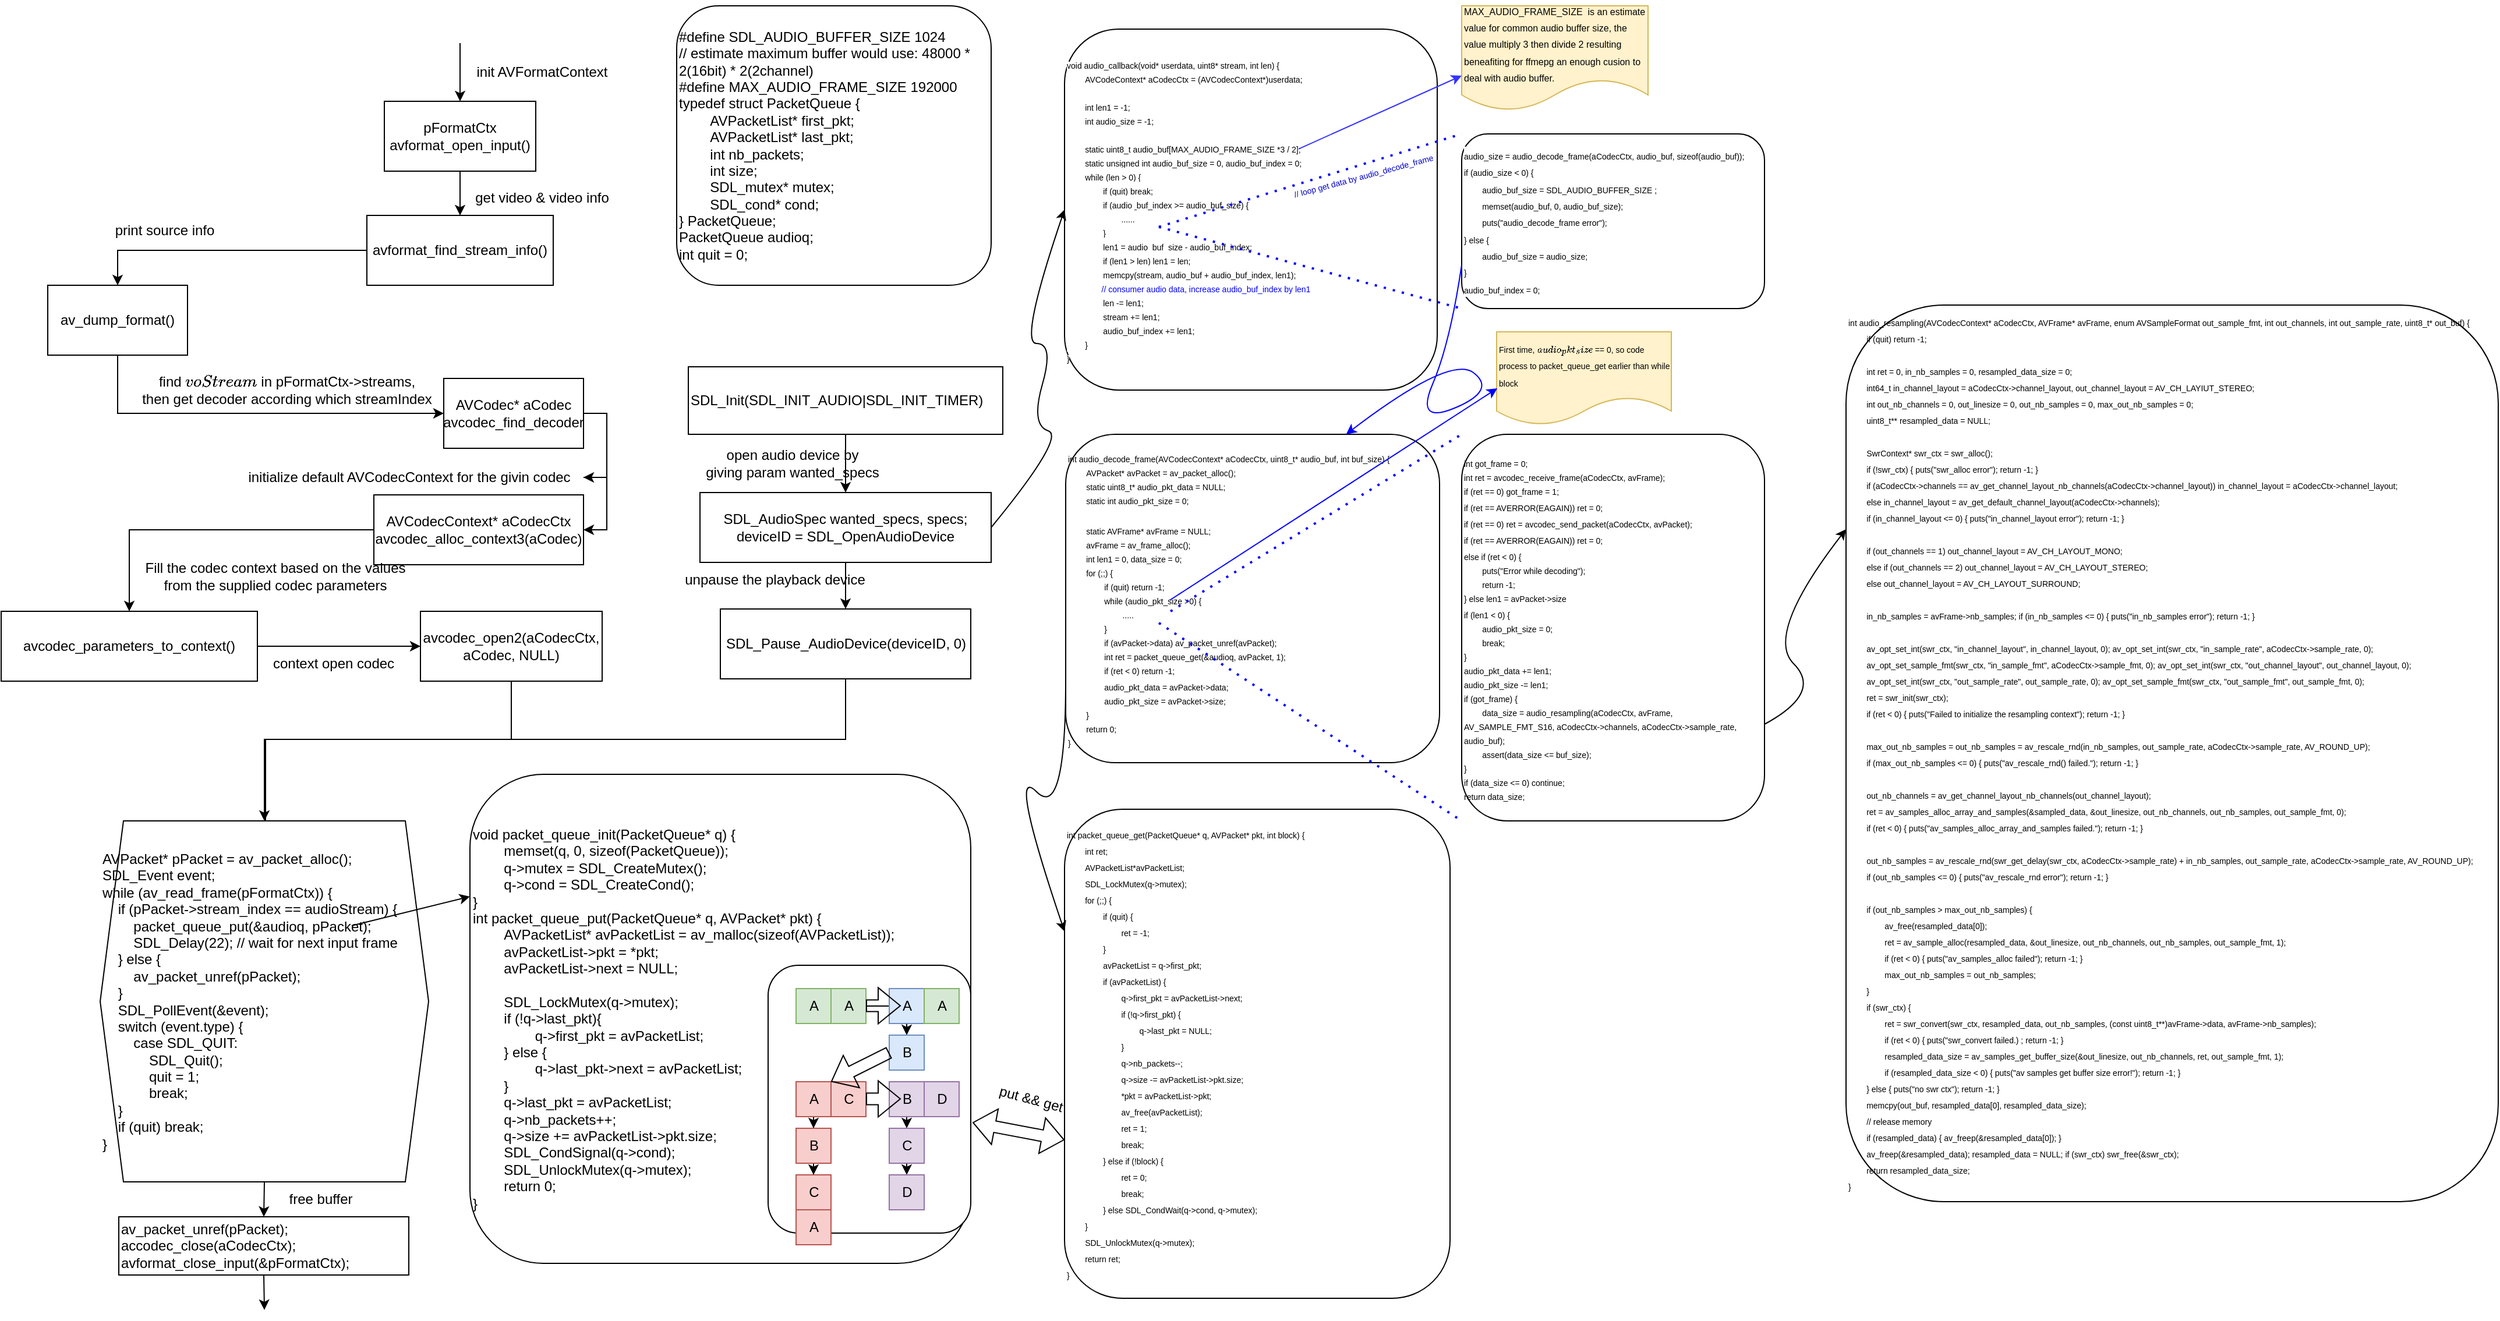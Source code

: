 <mxfile version="26.2.9">
  <diagram id="GvXbkv2DjncW6gdA5wCe" name="第 1 页">
    <mxGraphModel dx="1990" dy="1111" grid="1" gridSize="10" guides="1" tooltips="1" connect="1" arrows="1" fold="1" page="1" pageScale="1" pageWidth="827" pageHeight="1169" math="0" shadow="0">
      <root>
        <mxCell id="0" />
        <mxCell id="1" parent="0" />
        <mxCell id="ssmKWLc-8pj2iEOlpej3-9" value="&lt;span style=&quot;&quot;&gt;void packet_queue_init(PacketQueue* q) {&lt;/span&gt;&lt;div style=&quot;&quot;&gt;&lt;span style=&quot;white-space: pre;&quot;&gt;&#x9;&lt;/span&gt;memset(q, 0, sizeof(PacketQueue));&lt;br&gt;&lt;/div&gt;&lt;div style=&quot;&quot;&gt;&lt;span style=&quot;white-space: pre;&quot;&gt;&#x9;&lt;/span&gt;q-&amp;gt;mutex = SDL_CreateMutex();&lt;br&gt;&lt;/div&gt;&lt;div style=&quot;&quot;&gt;&lt;span style=&quot;white-space: pre;&quot;&gt;&#x9;&lt;/span&gt;q-&amp;gt;cond = SDL_CreateCond();&lt;br&gt;&lt;/div&gt;&lt;div style=&quot;&quot;&gt;}&lt;/div&gt;&lt;div style=&quot;&quot;&gt;int packet_queue_put(PacketQueue* q, AVPacket* pkt) {&lt;/div&gt;&lt;div style=&quot;&quot;&gt;&lt;span style=&quot;white-space: pre;&quot;&gt;&#x9;&lt;/span&gt;AVPacketList* avPacketList = av_malloc(sizeof(AVPacketList));&lt;br&gt;&lt;/div&gt;&lt;div style=&quot;&quot;&gt;&lt;span style=&quot;white-space: pre;&quot;&gt;&#x9;&lt;/span&gt;avPacketList-&amp;gt;pkt = *pkt;&lt;br&gt;&lt;/div&gt;&lt;div style=&quot;&quot;&gt;&lt;span style=&quot;white-space: pre;&quot;&gt;&#x9;&lt;/span&gt;avPacketList-&amp;gt;next = NULL;&lt;br&gt;&lt;/div&gt;&lt;div style=&quot;&quot;&gt;&lt;br&gt;&lt;/div&gt;&lt;div style=&quot;&quot;&gt;&lt;span style=&quot;white-space: pre;&quot;&gt;&#x9;&lt;/span&gt;SDL_LockMutex(q-&amp;gt;mutex);&lt;br&gt;&lt;/div&gt;&lt;div style=&quot;&quot;&gt;&lt;span style=&quot;white-space: pre;&quot;&gt;&#x9;&lt;/span&gt;if (!q-&amp;gt;last_pkt){&lt;/div&gt;&lt;div style=&quot;&quot;&gt;&lt;span style=&quot;white-space: pre;&quot;&gt;&#x9;&lt;/span&gt;&lt;span style=&quot;white-space: pre;&quot;&gt;&#x9;&lt;/span&gt;q-&amp;gt;first_pkt = avPacketList;&lt;br&gt;&lt;/div&gt;&lt;div style=&quot;&quot;&gt;&lt;span style=&quot;white-space: pre;&quot;&gt;&#x9;&lt;/span&gt;} else {&lt;/div&gt;&lt;div style=&quot;&quot;&gt;&lt;span style=&quot;white-space: pre;&quot;&gt;&#x9;&lt;/span&gt;&lt;span style=&quot;white-space: pre;&quot;&gt;&#x9;&lt;/span&gt;q-&amp;gt;last_pkt-&amp;gt;next = avPacketList;&lt;br&gt;&lt;/div&gt;&lt;div style=&quot;&quot;&gt;&lt;span style=&quot;white-space: pre;&quot;&gt;&#x9;&lt;/span&gt;}&lt;br&gt;&lt;/div&gt;&lt;div style=&quot;&quot;&gt;&lt;span style=&quot;white-space: pre;&quot;&gt;&#x9;&lt;/span&gt;q-&amp;gt;last_pkt = avPacketList;&lt;br&gt;&lt;/div&gt;&lt;div style=&quot;&quot;&gt;&lt;span style=&quot;white-space: pre;&quot;&gt;&#x9;&lt;/span&gt;q-&amp;gt;nb_packets++;&lt;br&gt;&lt;/div&gt;&lt;div style=&quot;&quot;&gt;&lt;span style=&quot;white-space: pre;&quot;&gt;&#x9;&lt;/span&gt;q-&amp;gt;size += avPacketList-&amp;gt;pkt.size;&lt;br&gt;&lt;/div&gt;&lt;div style=&quot;&quot;&gt;&lt;span style=&quot;white-space: pre;&quot;&gt;&#x9;&lt;/span&gt;SDL_CondSignal(q-&amp;gt;cond);&lt;br&gt;&lt;/div&gt;&lt;div style=&quot;&quot;&gt;&lt;span style=&quot;white-space: pre;&quot;&gt;&#x9;&lt;/span&gt;SDL_UnlockMutex(q-&amp;gt;mutex);&lt;br&gt;&lt;/div&gt;&lt;div style=&quot;&quot;&gt;&lt;span style=&quot;white-space: pre;&quot;&gt;&#x9;&lt;/span&gt;return 0;&lt;br&gt;&lt;/div&gt;&lt;div style=&quot;&quot;&gt;}&lt;/div&gt;" style="rounded=1;whiteSpace=wrap;html=1;align=left;" vertex="1" parent="1">
          <mxGeometry x="428.5" y="690" width="430" height="420" as="geometry" />
        </mxCell>
        <mxCell id="RLu7WEbP_PvATrxAcGYJ-82" value="" style="rounded=1;whiteSpace=wrap;html=1;" parent="1" vertex="1">
          <mxGeometry x="684.5" y="854" width="174" height="230" as="geometry" />
        </mxCell>
        <mxCell id="RLu7WEbP_PvATrxAcGYJ-27" style="edgeStyle=orthogonalEdgeStyle;rounded=0;orthogonalLoop=1;jettySize=auto;html=1;exitX=0.5;exitY=1;exitDx=0;exitDy=0;entryX=0.5;entryY=0;entryDx=0;entryDy=0;" parent="1" source="RLu7WEbP_PvATrxAcGYJ-1" target="RLu7WEbP_PvATrxAcGYJ-26" edge="1">
          <mxGeometry relative="1" as="geometry" />
        </mxCell>
        <mxCell id="RLu7WEbP_PvATrxAcGYJ-1" value="&lt;div&gt;&lt;br&gt;&lt;/div&gt;&lt;div&gt;SDL_Init(SDL_INIT_AUDIO|SDL_INIT_TIMER)&lt;div&gt;&amp;nbsp;&lt;/div&gt;&lt;/div&gt;" style="rounded=0;whiteSpace=wrap;html=1;align=left;" parent="1" vertex="1">
          <mxGeometry x="616" y="340" width="270" height="58" as="geometry" />
        </mxCell>
        <mxCell id="RLu7WEbP_PvATrxAcGYJ-6" style="edgeStyle=orthogonalEdgeStyle;rounded=0;orthogonalLoop=1;jettySize=auto;html=1;exitX=0.5;exitY=1;exitDx=0;exitDy=0;entryX=0.5;entryY=0;entryDx=0;entryDy=0;" parent="1" source="RLu7WEbP_PvATrxAcGYJ-2" target="RLu7WEbP_PvATrxAcGYJ-5" edge="1">
          <mxGeometry relative="1" as="geometry" />
        </mxCell>
        <mxCell id="RLu7WEbP_PvATrxAcGYJ-2" value="pFormatCtx&lt;div&gt;avformat_open_input()&lt;/div&gt;" style="rounded=0;whiteSpace=wrap;html=1;" parent="1" vertex="1">
          <mxGeometry x="355" y="112" width="130" height="60" as="geometry" />
        </mxCell>
        <mxCell id="RLu7WEbP_PvATrxAcGYJ-3" value="" style="endArrow=classic;html=1;rounded=0;entryX=0.5;entryY=0;entryDx=0;entryDy=0;" parent="1" target="RLu7WEbP_PvATrxAcGYJ-2" edge="1">
          <mxGeometry width="50" height="50" relative="1" as="geometry">
            <mxPoint x="420" y="62" as="sourcePoint" />
            <mxPoint x="460" y="32" as="targetPoint" />
          </mxGeometry>
        </mxCell>
        <mxCell id="RLu7WEbP_PvATrxAcGYJ-4" value="init AVFormatContext" style="text;html=1;align=center;verticalAlign=middle;resizable=0;points=[];autosize=1;strokeColor=none;fillColor=none;" parent="1" vertex="1">
          <mxGeometry x="420" y="72" width="140" height="30" as="geometry" />
        </mxCell>
        <mxCell id="RLu7WEbP_PvATrxAcGYJ-9" style="edgeStyle=orthogonalEdgeStyle;rounded=0;orthogonalLoop=1;jettySize=auto;html=1;exitX=0;exitY=0.5;exitDx=0;exitDy=0;entryX=0.5;entryY=0;entryDx=0;entryDy=0;" parent="1" source="RLu7WEbP_PvATrxAcGYJ-5" target="RLu7WEbP_PvATrxAcGYJ-8" edge="1">
          <mxGeometry relative="1" as="geometry" />
        </mxCell>
        <mxCell id="RLu7WEbP_PvATrxAcGYJ-5" value="avformat_find_stream_info()" style="rounded=0;whiteSpace=wrap;html=1;" parent="1" vertex="1">
          <mxGeometry x="340" y="210" width="160" height="60" as="geometry" />
        </mxCell>
        <mxCell id="RLu7WEbP_PvATrxAcGYJ-7" value="get video &amp;amp; video info" style="text;html=1;align=center;verticalAlign=middle;resizable=0;points=[];autosize=1;strokeColor=none;fillColor=none;" parent="1" vertex="1">
          <mxGeometry x="420" y="180" width="140" height="30" as="geometry" />
        </mxCell>
        <mxCell id="RLu7WEbP_PvATrxAcGYJ-12" style="edgeStyle=orthogonalEdgeStyle;rounded=0;orthogonalLoop=1;jettySize=auto;html=1;exitX=0.5;exitY=1;exitDx=0;exitDy=0;entryX=0;entryY=0.5;entryDx=0;entryDy=0;" parent="1" source="RLu7WEbP_PvATrxAcGYJ-8" target="RLu7WEbP_PvATrxAcGYJ-11" edge="1">
          <mxGeometry relative="1" as="geometry" />
        </mxCell>
        <mxCell id="RLu7WEbP_PvATrxAcGYJ-8" value="av_dump_format()" style="rounded=0;whiteSpace=wrap;html=1;" parent="1" vertex="1">
          <mxGeometry x="66" y="270" width="120" height="60" as="geometry" />
        </mxCell>
        <mxCell id="RLu7WEbP_PvATrxAcGYJ-10" value="print source info" style="text;html=1;align=center;verticalAlign=middle;resizable=0;points=[];autosize=1;strokeColor=none;fillColor=none;" parent="1" vertex="1">
          <mxGeometry x="111" y="208" width="110" height="30" as="geometry" />
        </mxCell>
        <mxCell id="RLu7WEbP_PvATrxAcGYJ-15" style="edgeStyle=orthogonalEdgeStyle;rounded=0;orthogonalLoop=1;jettySize=auto;html=1;exitX=1;exitY=0.5;exitDx=0;exitDy=0;entryX=1;entryY=0.5;entryDx=0;entryDy=0;" parent="1" source="RLu7WEbP_PvATrxAcGYJ-16" target="RLu7WEbP_PvATrxAcGYJ-14" edge="1">
          <mxGeometry relative="1" as="geometry" />
        </mxCell>
        <mxCell id="RLu7WEbP_PvATrxAcGYJ-11" value="AVCodec* aCodec&lt;div&gt;avcodec_find_decoder&lt;/div&gt;" style="rounded=0;whiteSpace=wrap;html=1;" parent="1" vertex="1">
          <mxGeometry x="406" y="350" width="120" height="60" as="geometry" />
        </mxCell>
        <mxCell id="RLu7WEbP_PvATrxAcGYJ-13" value="find `videoStream` in pFormatCtx-&amp;gt;streams,&lt;div&gt;then get decoder according which streamIndex&lt;/div&gt;" style="text;html=1;align=center;verticalAlign=middle;resizable=0;points=[];autosize=1;strokeColor=none;fillColor=none;" parent="1" vertex="1">
          <mxGeometry x="136" y="340" width="270" height="40" as="geometry" />
        </mxCell>
        <mxCell id="RLu7WEbP_PvATrxAcGYJ-19" style="edgeStyle=orthogonalEdgeStyle;rounded=0;orthogonalLoop=1;jettySize=auto;html=1;exitX=0;exitY=0.5;exitDx=0;exitDy=0;entryX=0.5;entryY=0;entryDx=0;entryDy=0;" parent="1" source="RLu7WEbP_PvATrxAcGYJ-14" target="RLu7WEbP_PvATrxAcGYJ-18" edge="1">
          <mxGeometry relative="1" as="geometry" />
        </mxCell>
        <mxCell id="RLu7WEbP_PvATrxAcGYJ-14" value="AVCodecContext* aC&lt;span style=&quot;background-color: transparent; color: light-dark(rgb(0, 0, 0), rgb(255, 255, 255));&quot;&gt;odecCtx&lt;/span&gt;&lt;div&gt;&lt;div&gt;avcodec_alloc_context3(aCodec)&lt;/div&gt;&lt;/div&gt;" style="rounded=0;whiteSpace=wrap;html=1;" parent="1" vertex="1">
          <mxGeometry x="346" y="450" width="180" height="60" as="geometry" />
        </mxCell>
        <mxCell id="RLu7WEbP_PvATrxAcGYJ-17" value="" style="edgeStyle=orthogonalEdgeStyle;rounded=0;orthogonalLoop=1;jettySize=auto;html=1;exitX=1;exitY=0.5;exitDx=0;exitDy=0;entryX=1;entryY=0.5;entryDx=0;entryDy=0;" parent="1" source="RLu7WEbP_PvATrxAcGYJ-11" target="RLu7WEbP_PvATrxAcGYJ-16" edge="1">
          <mxGeometry relative="1" as="geometry">
            <mxPoint x="526" y="380" as="sourcePoint" />
            <mxPoint x="526" y="480" as="targetPoint" />
          </mxGeometry>
        </mxCell>
        <mxCell id="RLu7WEbP_PvATrxAcGYJ-16" value="initialize default AVCodecContext for the givin codec" style="text;html=1;align=center;verticalAlign=middle;resizable=0;points=[];autosize=1;strokeColor=none;fillColor=none;" parent="1" vertex="1">
          <mxGeometry x="226" y="420" width="300" height="30" as="geometry" />
        </mxCell>
        <mxCell id="RLu7WEbP_PvATrxAcGYJ-24" style="edgeStyle=orthogonalEdgeStyle;rounded=0;orthogonalLoop=1;jettySize=auto;html=1;exitX=1;exitY=0.5;exitDx=0;exitDy=0;entryX=0;entryY=0.5;entryDx=0;entryDy=0;" parent="1" source="RLu7WEbP_PvATrxAcGYJ-18" target="RLu7WEbP_PvATrxAcGYJ-23" edge="1">
          <mxGeometry relative="1" as="geometry" />
        </mxCell>
        <mxCell id="RLu7WEbP_PvATrxAcGYJ-18" value="avcodec_parameters_to_context()" style="rounded=0;whiteSpace=wrap;html=1;" parent="1" vertex="1">
          <mxGeometry x="26" y="550" width="220" height="60" as="geometry" />
        </mxCell>
        <mxCell id="RLu7WEbP_PvATrxAcGYJ-20" value="Fill the codec context based on the values&lt;div&gt;from the supplied codec parameters&lt;/div&gt;" style="text;html=1;align=center;verticalAlign=middle;resizable=0;points=[];autosize=1;strokeColor=none;fillColor=none;" parent="1" vertex="1">
          <mxGeometry x="136" y="500" width="250" height="40" as="geometry" />
        </mxCell>
        <mxCell id="RLu7WEbP_PvATrxAcGYJ-34" style="edgeStyle=orthogonalEdgeStyle;rounded=0;orthogonalLoop=1;jettySize=auto;html=1;exitX=0.5;exitY=1;exitDx=0;exitDy=0;entryX=0.5;entryY=0;entryDx=0;entryDy=0;" parent="1" source="RLu7WEbP_PvATrxAcGYJ-23" edge="1">
          <mxGeometry relative="1" as="geometry">
            <mxPoint x="464" y="630" as="sourcePoint" />
            <mxPoint x="252" y="750" as="targetPoint" />
            <Array as="points">
              <mxPoint x="464" y="660" />
              <mxPoint x="253" y="660" />
            </Array>
          </mxGeometry>
        </mxCell>
        <mxCell id="RLu7WEbP_PvATrxAcGYJ-23" value="avcodec_open2(aCodecCtx, aCodec, NULL)" style="rounded=0;whiteSpace=wrap;html=1;" parent="1" vertex="1">
          <mxGeometry x="386" y="550" width="156" height="60" as="geometry" />
        </mxCell>
        <mxCell id="RLu7WEbP_PvATrxAcGYJ-25" value="context open codec" style="text;html=1;align=center;verticalAlign=middle;resizable=0;points=[];autosize=1;strokeColor=none;fillColor=none;" parent="1" vertex="1">
          <mxGeometry x="246" y="580" width="130" height="30" as="geometry" />
        </mxCell>
        <mxCell id="RLu7WEbP_PvATrxAcGYJ-30" style="edgeStyle=orthogonalEdgeStyle;rounded=0;orthogonalLoop=1;jettySize=auto;html=1;exitX=0.5;exitY=1;exitDx=0;exitDy=0;entryX=0.5;entryY=0;entryDx=0;entryDy=0;" parent="1" source="RLu7WEbP_PvATrxAcGYJ-26" target="RLu7WEbP_PvATrxAcGYJ-29" edge="1">
          <mxGeometry relative="1" as="geometry" />
        </mxCell>
        <mxCell id="RLu7WEbP_PvATrxAcGYJ-26" value="SDL_AudioSpec wanted_specs, specs;&lt;div&gt;deviceID = SDL_OpenAudioDevice&lt;/div&gt;" style="rounded=0;whiteSpace=wrap;html=1;" parent="1" vertex="1">
          <mxGeometry x="626" y="448" width="250" height="60" as="geometry" />
        </mxCell>
        <mxCell id="RLu7WEbP_PvATrxAcGYJ-28" value="open audio device by&lt;div&gt;giving param wanted_specs&lt;/div&gt;" style="text;html=1;align=center;verticalAlign=middle;resizable=0;points=[];autosize=1;strokeColor=none;fillColor=none;" parent="1" vertex="1">
          <mxGeometry x="620" y="403" width="170" height="40" as="geometry" />
        </mxCell>
        <mxCell id="RLu7WEbP_PvATrxAcGYJ-35" style="edgeStyle=orthogonalEdgeStyle;rounded=0;orthogonalLoop=1;jettySize=auto;html=1;exitX=0.5;exitY=1;exitDx=0;exitDy=0;entryX=0.5;entryY=0;entryDx=0;entryDy=0;" parent="1" source="RLu7WEbP_PvATrxAcGYJ-29" target="RLu7WEbP_PvATrxAcGYJ-33" edge="1">
          <mxGeometry relative="1" as="geometry">
            <Array as="points">
              <mxPoint x="751" y="660" />
              <mxPoint x="252" y="660" />
            </Array>
          </mxGeometry>
        </mxCell>
        <mxCell id="RLu7WEbP_PvATrxAcGYJ-29" value="SDL_Pause_AudioDevice(deviceID, 0)" style="rounded=0;whiteSpace=wrap;html=1;" parent="1" vertex="1">
          <mxGeometry x="643.5" y="548" width="215" height="60" as="geometry" />
        </mxCell>
        <mxCell id="RLu7WEbP_PvATrxAcGYJ-31" value="unpause the playback device" style="text;html=1;align=center;verticalAlign=middle;resizable=0;points=[];autosize=1;strokeColor=none;fillColor=none;" parent="1" vertex="1">
          <mxGeometry x="600" y="508" width="180" height="30" as="geometry" />
        </mxCell>
        <mxCell id="RLu7WEbP_PvATrxAcGYJ-37" style="edgeStyle=orthogonalEdgeStyle;rounded=0;orthogonalLoop=1;jettySize=auto;html=1;exitX=0.5;exitY=1;exitDx=0;exitDy=0;entryX=0.5;entryY=0;entryDx=0;entryDy=0;" parent="1" source="RLu7WEbP_PvATrxAcGYJ-33" target="RLu7WEbP_PvATrxAcGYJ-36" edge="1">
          <mxGeometry relative="1" as="geometry" />
        </mxCell>
        <mxCell id="RLu7WEbP_PvATrxAcGYJ-33" value="&lt;div style=&quot;&quot;&gt;AVPacket* pPacket = av_packet_alloc();&lt;/div&gt;&lt;div style=&quot;&quot;&gt;SDL_Event event;&lt;/div&gt;&lt;span style=&quot;&quot;&gt;while (av_read_frame(pFormatCtx)) {&lt;/span&gt;&lt;div style=&quot;&quot;&gt;&amp;nbsp; &amp;nbsp; if (pPacket-&amp;gt;stream_index == audioStream) {&lt;/div&gt;&lt;div style=&quot;&quot;&gt;&amp;nbsp; &amp;nbsp; &amp;nbsp; &amp;nbsp; packet_queue_put(&amp;amp;audioq, pPacket);&lt;/div&gt;&lt;div style=&quot;&quot;&gt;&lt;span style=&quot;white-space: pre;&quot;&gt;&#x9;&lt;/span&gt;SDL_Delay(22); // wait for next input frame&lt;br&gt;&lt;/div&gt;&lt;div style=&quot;&quot;&gt;&amp;nbsp; &amp;nbsp; } else {&lt;/div&gt;&lt;div style=&quot;&quot;&gt;&lt;span style=&quot;white-space: pre;&quot;&gt;&#x9;&lt;/span&gt;av_packet_unref(pPacket);&lt;br&gt;&lt;/div&gt;&lt;div style=&quot;&quot;&gt;&amp;nbsp; &amp;nbsp; }&lt;/div&gt;&lt;div style=&quot;&quot;&gt;&amp;nbsp; &amp;nbsp; SDL_PollEvent(&amp;amp;event);&lt;/div&gt;&lt;div style=&quot;&quot;&gt;&amp;nbsp; &amp;nbsp; switch (event.type) {&lt;/div&gt;&lt;div style=&quot;&quot;&gt;&lt;span style=&quot;white-space: pre;&quot;&gt;&#x9;&lt;/span&gt;case SDL_QUIT:&lt;br&gt;&lt;/div&gt;&lt;div style=&quot;&quot;&gt;&lt;span style=&quot;white-space: pre;&quot;&gt;&#x9;&lt;/span&gt;&amp;nbsp; &amp;nbsp; SDL_Quit();&lt;br&gt;&lt;/div&gt;&lt;div style=&quot;&quot;&gt;&lt;span style=&quot;white-space: pre;&quot;&gt;&#x9;&lt;/span&gt;&amp;nbsp; &amp;nbsp; quit = 1;&lt;br&gt;&lt;/div&gt;&lt;div style=&quot;&quot;&gt;&lt;span style=&quot;white-space: pre;&quot;&gt;&#x9;&lt;/span&gt;&amp;nbsp; &amp;nbsp; break;&lt;br&gt;&lt;/div&gt;&lt;div style=&quot;&quot;&gt;&amp;nbsp; &amp;nbsp; }&lt;/div&gt;&lt;div style=&quot;&quot;&gt;&amp;nbsp; &amp;nbsp; if (quit) break;&lt;/div&gt;&lt;div style=&quot;&quot;&gt;}&lt;/div&gt;" style="shape=hexagon;perimeter=hexagonPerimeter2;whiteSpace=wrap;html=1;fixedSize=1;align=left;" parent="1" vertex="1">
          <mxGeometry x="111" y="730" width="282" height="310" as="geometry" />
        </mxCell>
        <mxCell id="RLu7WEbP_PvATrxAcGYJ-45" style="edgeStyle=orthogonalEdgeStyle;rounded=0;orthogonalLoop=1;jettySize=auto;html=1;exitX=0.5;exitY=1;exitDx=0;exitDy=0;" parent="1" source="RLu7WEbP_PvATrxAcGYJ-36" edge="1">
          <mxGeometry relative="1" as="geometry">
            <mxPoint x="252" y="1150" as="targetPoint" />
          </mxGeometry>
        </mxCell>
        <mxCell id="RLu7WEbP_PvATrxAcGYJ-36" value="av_packet_unref(pPacket);&lt;div&gt;accodec_close(aCodecCtx);&lt;/div&gt;&lt;div&gt;avformat_close_input(&amp;amp;pFormatCtx);&lt;/div&gt;" style="rounded=0;whiteSpace=wrap;html=1;align=left;" parent="1" vertex="1">
          <mxGeometry x="127" y="1070" width="249" height="50" as="geometry" />
        </mxCell>
        <mxCell id="RLu7WEbP_PvATrxAcGYJ-38" value="free buffer" style="text;html=1;align=center;verticalAlign=middle;resizable=0;points=[];autosize=1;strokeColor=none;fillColor=none;" parent="1" vertex="1">
          <mxGeometry x="260" y="1040" width="80" height="30" as="geometry" />
        </mxCell>
        <mxCell id="RLu7WEbP_PvATrxAcGYJ-43" value="" style="endArrow=classic;html=1;rounded=0;exitX=0.759;exitY=0.323;exitDx=0;exitDy=0;exitPerimeter=0;entryX=0;entryY=0.25;entryDx=0;entryDy=0;" parent="1" target="ssmKWLc-8pj2iEOlpej3-9" edge="1">
          <mxGeometry width="50" height="50" relative="1" as="geometry">
            <mxPoint x="326.998" y="820.0" as="sourcePoint" />
            <mxPoint x="420" y="770" as="targetPoint" />
          </mxGeometry>
        </mxCell>
        <mxCell id="ssmKWLc-8pj2iEOlpej3-11" value="" style="edgeStyle=orthogonalEdgeStyle;rounded=0;orthogonalLoop=1;jettySize=auto;html=1;" edge="1" parent="1" source="RLu7WEbP_PvATrxAcGYJ-64" target="ssmKWLc-8pj2iEOlpej3-10">
          <mxGeometry relative="1" as="geometry" />
        </mxCell>
        <mxCell id="RLu7WEbP_PvATrxAcGYJ-64" value="A" style="rounded=0;whiteSpace=wrap;html=1;fillColor=#d5e8d4;strokeColor=#82b366;" parent="1" vertex="1">
          <mxGeometry x="708.5" y="874" width="30" height="30" as="geometry" />
        </mxCell>
        <mxCell id="RLu7WEbP_PvATrxAcGYJ-65" style="edgeStyle=orthogonalEdgeStyle;rounded=0;orthogonalLoop=1;jettySize=auto;html=1;exitX=0.5;exitY=1;exitDx=0;exitDy=0;entryX=0.5;entryY=0;entryDx=0;entryDy=0;" parent="1" source="RLu7WEbP_PvATrxAcGYJ-66" target="RLu7WEbP_PvATrxAcGYJ-69" edge="1">
          <mxGeometry relative="1" as="geometry" />
        </mxCell>
        <mxCell id="RLu7WEbP_PvATrxAcGYJ-66" value="A" style="rounded=0;whiteSpace=wrap;html=1;fillColor=#dae8fc;strokeColor=#6c8ebf;" parent="1" vertex="1">
          <mxGeometry x="788.5" y="874" width="30" height="30" as="geometry" />
        </mxCell>
        <mxCell id="RLu7WEbP_PvATrxAcGYJ-67" value="A" style="rounded=0;whiteSpace=wrap;html=1;fillColor=#d5e8d4;strokeColor=#82b366;" parent="1" vertex="1">
          <mxGeometry x="738.5" y="874" width="30" height="30" as="geometry" />
        </mxCell>
        <mxCell id="RLu7WEbP_PvATrxAcGYJ-68" value="B" style="rounded=0;whiteSpace=wrap;html=1;fillColor=#dae8fc;strokeColor=#6c8ebf;" parent="1" vertex="1">
          <mxGeometry x="818.5" y="874" width="30" height="30" as="geometry" />
        </mxCell>
        <mxCell id="RLu7WEbP_PvATrxAcGYJ-69" value="B" style="rounded=0;whiteSpace=wrap;html=1;fillColor=#dae8fc;strokeColor=#6c8ebf;" parent="1" vertex="1">
          <mxGeometry x="788.5" y="914" width="30" height="30" as="geometry" />
        </mxCell>
        <mxCell id="RLu7WEbP_PvATrxAcGYJ-70" style="edgeStyle=orthogonalEdgeStyle;rounded=0;orthogonalLoop=1;jettySize=auto;html=1;exitX=0.5;exitY=1;exitDx=0;exitDy=0;entryX=0.5;entryY=0;entryDx=0;entryDy=0;" parent="1" source="RLu7WEbP_PvATrxAcGYJ-71" target="RLu7WEbP_PvATrxAcGYJ-74" edge="1">
          <mxGeometry relative="1" as="geometry" />
        </mxCell>
        <mxCell id="ssmKWLc-8pj2iEOlpej3-14" value="" style="edgeStyle=orthogonalEdgeStyle;rounded=0;orthogonalLoop=1;jettySize=auto;html=1;" edge="1" parent="1" source="RLu7WEbP_PvATrxAcGYJ-71" target="ssmKWLc-8pj2iEOlpej3-13">
          <mxGeometry relative="1" as="geometry" />
        </mxCell>
        <mxCell id="RLu7WEbP_PvATrxAcGYJ-71" value="A" style="rounded=0;whiteSpace=wrap;html=1;fillColor=#f8cecc;strokeColor=#b85450;" parent="1" vertex="1">
          <mxGeometry x="708.5" y="954" width="30" height="30" as="geometry" />
        </mxCell>
        <mxCell id="RLu7WEbP_PvATrxAcGYJ-72" value="C" style="rounded=0;whiteSpace=wrap;html=1;fillColor=#f8cecc;strokeColor=#b85450;" parent="1" vertex="1">
          <mxGeometry x="738.5" y="954" width="30" height="30" as="geometry" />
        </mxCell>
        <mxCell id="RLu7WEbP_PvATrxAcGYJ-73" style="edgeStyle=orthogonalEdgeStyle;rounded=0;orthogonalLoop=1;jettySize=auto;html=1;exitX=0.5;exitY=1;exitDx=0;exitDy=0;entryX=0.5;entryY=0;entryDx=0;entryDy=0;" parent="1" source="RLu7WEbP_PvATrxAcGYJ-74" target="RLu7WEbP_PvATrxAcGYJ-75" edge="1">
          <mxGeometry relative="1" as="geometry" />
        </mxCell>
        <mxCell id="RLu7WEbP_PvATrxAcGYJ-74" value="B" style="rounded=0;whiteSpace=wrap;html=1;fillColor=#f8cecc;strokeColor=#b85450;" parent="1" vertex="1">
          <mxGeometry x="708.5" y="994" width="30" height="30" as="geometry" />
        </mxCell>
        <mxCell id="RLu7WEbP_PvATrxAcGYJ-75" value="C" style="rounded=0;whiteSpace=wrap;html=1;fillColor=#f8cecc;strokeColor=#b85450;" parent="1" vertex="1">
          <mxGeometry x="708.5" y="1034" width="30" height="30" as="geometry" />
        </mxCell>
        <mxCell id="RLu7WEbP_PvATrxAcGYJ-76" style="edgeStyle=orthogonalEdgeStyle;rounded=0;orthogonalLoop=1;jettySize=auto;html=1;exitX=0.5;exitY=1;exitDx=0;exitDy=0;entryX=0.5;entryY=0;entryDx=0;entryDy=0;" parent="1" source="RLu7WEbP_PvATrxAcGYJ-77" target="RLu7WEbP_PvATrxAcGYJ-80" edge="1">
          <mxGeometry relative="1" as="geometry" />
        </mxCell>
        <mxCell id="RLu7WEbP_PvATrxAcGYJ-77" value="B" style="rounded=0;whiteSpace=wrap;html=1;fillColor=#e1d5e7;strokeColor=#9673a6;" parent="1" vertex="1">
          <mxGeometry x="788.5" y="954" width="30" height="30" as="geometry" />
        </mxCell>
        <mxCell id="RLu7WEbP_PvATrxAcGYJ-78" value="D" style="rounded=0;whiteSpace=wrap;html=1;fillColor=#e1d5e7;strokeColor=#9673a6;" parent="1" vertex="1">
          <mxGeometry x="818.5" y="954" width="30" height="30" as="geometry" />
        </mxCell>
        <mxCell id="RLu7WEbP_PvATrxAcGYJ-79" style="edgeStyle=orthogonalEdgeStyle;rounded=0;orthogonalLoop=1;jettySize=auto;html=1;exitX=0.5;exitY=1;exitDx=0;exitDy=0;entryX=0.5;entryY=0;entryDx=0;entryDy=0;" parent="1" source="RLu7WEbP_PvATrxAcGYJ-80" target="RLu7WEbP_PvATrxAcGYJ-81" edge="1">
          <mxGeometry relative="1" as="geometry" />
        </mxCell>
        <mxCell id="RLu7WEbP_PvATrxAcGYJ-80" value="C" style="rounded=0;whiteSpace=wrap;html=1;fillColor=#e1d5e7;strokeColor=#9673a6;" parent="1" vertex="1">
          <mxGeometry x="788.5" y="994" width="30" height="30" as="geometry" />
        </mxCell>
        <mxCell id="RLu7WEbP_PvATrxAcGYJ-81" value="D" style="rounded=0;whiteSpace=wrap;html=1;fillColor=#e1d5e7;strokeColor=#9673a6;" parent="1" vertex="1">
          <mxGeometry x="788.5" y="1034" width="30" height="30" as="geometry" />
        </mxCell>
        <mxCell id="RLu7WEbP_PvATrxAcGYJ-84" value="" style="shape=flexArrow;endArrow=classic;html=1;rounded=0;" parent="1" edge="1">
          <mxGeometry width="50" height="50" relative="1" as="geometry">
            <mxPoint x="768.5" y="888.71" as="sourcePoint" />
            <mxPoint x="798.5" y="888.71" as="targetPoint" />
          </mxGeometry>
        </mxCell>
        <mxCell id="RLu7WEbP_PvATrxAcGYJ-85" value="" style="shape=flexArrow;endArrow=classic;html=1;rounded=0;exitX=0;exitY=0.5;exitDx=0;exitDy=0;" parent="1" source="RLu7WEbP_PvATrxAcGYJ-69" edge="1">
          <mxGeometry width="50" height="50" relative="1" as="geometry">
            <mxPoint x="709.758" y="879.29" as="sourcePoint" />
            <mxPoint x="738.5" y="954" as="targetPoint" />
          </mxGeometry>
        </mxCell>
        <mxCell id="RLu7WEbP_PvATrxAcGYJ-86" value="" style="shape=flexArrow;endArrow=classic;html=1;rounded=0;" parent="1" edge="1">
          <mxGeometry width="50" height="50" relative="1" as="geometry">
            <mxPoint x="768.5" y="968.71" as="sourcePoint" />
            <mxPoint x="798.5" y="968.71" as="targetPoint" />
          </mxGeometry>
        </mxCell>
        <mxCell id="RLu7WEbP_PvATrxAcGYJ-88" value="&lt;div style=&quot;line-height: 100%;&quot;&gt;&lt;font style=&quot;font-size: 7px; background-color: light-dark(#ffffff, var(--ge-dark-color, #121212)); line-height: 100%;&quot;&gt;void audio_callback(void* userdata, uint8* stream, int len) {&lt;/font&gt;&lt;div&gt;&lt;font style=&quot;font-size: 7px; background-color: light-dark(#ffffff, var(--ge-dark-color, #121212)); line-height: 100%;&quot;&gt;&lt;span style=&quot;white-space: pre;&quot;&gt;&#x9;&lt;/span&gt;AVCodeContext* aCodecCtx = (AVCodecContext*)userdata;&lt;/font&gt;&lt;/div&gt;&lt;div&gt;&lt;font style=&quot;font-size: 7px; background-color: light-dark(#ffffff, var(--ge-dark-color, #121212)); line-height: 100%;&quot;&gt;&lt;span style=&quot;white-space: pre;&quot;&gt;&lt;span style=&quot;white-space: pre;&quot;&gt;&#x9;&lt;/span&gt;&#x9;&lt;/span&gt;&lt;br&gt;&lt;/font&gt;&lt;/div&gt;&lt;div&gt;&lt;/div&gt;&lt;div&gt;&lt;div&gt;&lt;font style=&quot;font-size: 7px; background-color: light-dark(#ffffff, var(--ge-dark-color, #121212)); line-height: 100%;&quot;&gt;&lt;span style=&quot;white-space: pre;&quot;&gt;&#x9;&lt;/span&gt;int len1 = -1;&lt;br&gt;&lt;/font&gt;&lt;/div&gt;&lt;div&gt;&lt;font style=&quot;font-size: 7px; background-color: light-dark(#ffffff, var(--ge-dark-color, #121212)); line-height: 100%;&quot;&gt;&lt;span style=&quot;white-space: pre;&quot;&gt;&#x9;&lt;/span&gt;int audio_size = -1;&lt;br&gt;&lt;/font&gt;&lt;/div&gt;&lt;div&gt;&lt;font style=&quot;font-size: 7px; background-color: light-dark(#ffffff, var(--ge-dark-color, #121212)); line-height: 100%;&quot;&gt;&lt;span style=&quot;white-space: pre;&quot;&gt;&#x9;&lt;/span&gt;&lt;br&gt;&lt;/font&gt;&lt;/div&gt;&lt;div&gt;&lt;font style=&quot;font-size: 7px; background-color: light-dark(#ffffff, var(--ge-dark-color, #121212)); line-height: 100%;&quot;&gt;&lt;span style=&quot;white-space: pre;&quot;&gt;&#x9;&lt;/span&gt;static uint8_t audio_buf[MAX_AUDIO_FRAME_SIZE *3 / 2];&lt;br&gt;&lt;/font&gt;&lt;/div&gt;&lt;div&gt;&lt;font style=&quot;font-size: 7px; background-color: light-dark(#ffffff, var(--ge-dark-color, #121212)); line-height: 100%;&quot;&gt;&lt;font&gt;&lt;span style=&quot;white-space: pre;&quot;&gt;&#x9;&lt;/span&gt;static unsigned int audio_buf_size = 0,&amp;nbsp;&lt;/font&gt;&lt;span style=&quot;color: light-dark(rgb(0, 0, 0), rgb(255, 255, 255));&quot;&gt;audio_buf_index = 0;&lt;/span&gt;&lt;/font&gt;&lt;/div&gt;&lt;div&gt;&lt;span style=&quot;color: light-dark(rgb(0, 0, 0), rgb(255, 255, 255)); background-color: light-dark(#ffffff, var(--ge-dark-color, #121212));&quot;&gt;&lt;font style=&quot;font-size: 7px; line-height: 100%;&quot;&gt;&lt;span style=&quot;white-space: pre;&quot;&gt;&#x9;&lt;/span&gt;while (len &amp;gt; 0) {&lt;/font&gt;&lt;/span&gt;&lt;/div&gt;&lt;div&gt;&lt;span style=&quot;color: light-dark(rgb(0, 0, 0), rgb(255, 255, 255)); background-color: light-dark(#ffffff, var(--ge-dark-color, #121212));&quot;&gt;&lt;font style=&quot;font-size: 7px; line-height: 100%;&quot;&gt;&lt;span style=&quot;white-space: pre;&quot;&gt;&#x9;&lt;/span&gt;&lt;span style=&quot;white-space: pre;&quot;&gt;&#x9;&lt;/span&gt;if (quit) break;&lt;br&gt;&lt;/font&gt;&lt;/span&gt;&lt;/div&gt;&lt;div&gt;&lt;span style=&quot;color: light-dark(rgb(0, 0, 0), rgb(255, 255, 255)); background-color: light-dark(#ffffff, var(--ge-dark-color, #121212));&quot;&gt;&lt;font style=&quot;font-size: 7px; line-height: 100%;&quot;&gt;&lt;span style=&quot;white-space: pre;&quot;&gt;&#x9;&lt;/span&gt;&lt;span style=&quot;white-space: pre;&quot;&gt;&#x9;&lt;/span&gt;if (audio_buf_index &amp;gt;= audio_buf_size) {&lt;/font&gt;&lt;/span&gt;&lt;/div&gt;&lt;div&gt;&lt;span style=&quot;color: light-dark(rgb(0, 0, 0), rgb(255, 255, 255)); background-color: light-dark(#ffffff, var(--ge-dark-color, #121212));&quot;&gt;&lt;font style=&quot;font-size: 7px; line-height: 100%;&quot;&gt;&lt;span style=&quot;white-space: pre;&quot;&gt;&#x9;&lt;/span&gt;&lt;span style=&quot;white-space: pre;&quot;&gt;&#x9;&lt;/span&gt;&lt;span style=&quot;white-space: pre;&quot;&gt;&#x9;&lt;/span&gt;......&lt;/font&gt;&lt;/span&gt;&lt;/div&gt;&lt;div&gt;&lt;span style=&quot;color: light-dark(rgb(0, 0, 0), rgb(255, 255, 255)); background-color: light-dark(#ffffff, var(--ge-dark-color, #121212));&quot;&gt;&lt;font style=&quot;font-size: 7px; line-height: 100%;&quot;&gt;&lt;span style=&quot;white-space: pre;&quot;&gt;&#x9;&lt;/span&gt;&lt;span style=&quot;white-space: pre;&quot;&gt;&#x9;&lt;/span&gt;}&lt;/font&gt;&lt;/span&gt;&lt;/div&gt;&lt;div&gt;&lt;span style=&quot;color: light-dark(rgb(0, 0, 0), rgb(255, 255, 255)); background-color: light-dark(#ffffff, var(--ge-dark-color, #121212));&quot;&gt;&lt;font style=&quot;font-size: 7px; line-height: 100%;&quot;&gt;&lt;span style=&quot;white-space: pre;&quot;&gt;&#x9;&lt;/span&gt;&lt;span style=&quot;white-space: pre;&quot;&gt;&#x9;&lt;/span&gt;len1 = audio_buf_size - audio_buf_index;&lt;br&gt;&lt;/font&gt;&lt;/span&gt;&lt;/div&gt;&lt;div&gt;&lt;span style=&quot;color: light-dark(rgb(0, 0, 0), rgb(255, 255, 255)); background-color: light-dark(#ffffff, var(--ge-dark-color, #121212));&quot;&gt;&lt;font style=&quot;font-size: 7px; line-height: 100%;&quot;&gt;&lt;span style=&quot;white-space: pre;&quot;&gt;&#x9;&lt;/span&gt;&lt;span style=&quot;white-space: pre;&quot;&gt;&#x9;&lt;/span&gt;if (len1 &amp;gt; len) len1 = len;&lt;br&gt;&lt;/font&gt;&lt;/span&gt;&lt;/div&gt;&lt;div&gt;&lt;span style=&quot;color: light-dark(rgb(0, 0, 0), rgb(255, 255, 255)); background-color: light-dark(#ffffff, var(--ge-dark-color, #121212));&quot;&gt;&lt;font style=&quot;font-size: 7px; line-height: 100%;&quot;&gt;&lt;span style=&quot;white-space: pre;&quot;&gt;&#x9;&lt;/span&gt;&lt;span style=&quot;white-space: pre;&quot;&gt;&#x9;&lt;/span&gt;memcpy(stream, audio_buf + audio_buf_index, len1);&lt;br&gt;&lt;/font&gt;&lt;/span&gt;&lt;/div&gt;&lt;div&gt;&lt;span style=&quot;color: light-dark(rgb(0, 0, 0), rgb(255, 255, 255)); background-color: light-dark(#ffffff, var(--ge-dark-color, #121212));&quot;&gt;&lt;font style=&quot;font-size: 7px; line-height: 100%;&quot;&gt;&lt;br&gt;&lt;/font&gt;&lt;/span&gt;&lt;/div&gt;&lt;div&gt;&lt;span style=&quot;color: light-dark(rgb(0, 0, 0), rgb(255, 255, 255)); background-color: light-dark(#ffffff, var(--ge-dark-color, #121212));&quot;&gt;&lt;font style=&quot;font-size: 7px; line-height: 100%;&quot;&gt;&lt;span style=&quot;white-space: pre;&quot;&gt;&#x9;&lt;/span&gt;&lt;span style=&quot;white-space: pre;&quot;&gt;&#x9;&lt;/span&gt;len -= len1;&lt;br&gt;&lt;/font&gt;&lt;/span&gt;&lt;/div&gt;&lt;div&gt;&lt;span style=&quot;color: light-dark(rgb(0, 0, 0), rgb(255, 255, 255)); background-color: light-dark(#ffffff, var(--ge-dark-color, #121212));&quot;&gt;&lt;font style=&quot;font-size: 7px; line-height: 100%;&quot;&gt;&lt;span style=&quot;white-space: pre;&quot;&gt;&#x9;&lt;/span&gt;&lt;span style=&quot;white-space: pre;&quot;&gt;&#x9;&lt;/span&gt;stream += len1;&lt;br&gt;&lt;/font&gt;&lt;/span&gt;&lt;/div&gt;&lt;div&gt;&lt;span style=&quot;color: light-dark(rgb(0, 0, 0), rgb(255, 255, 255)); background-color: light-dark(#ffffff, var(--ge-dark-color, #121212));&quot;&gt;&lt;font style=&quot;font-size: 7px; line-height: 100%;&quot;&gt;&lt;span style=&quot;white-space: pre;&quot;&gt;&#x9;&lt;/span&gt;&lt;span style=&quot;white-space: pre;&quot;&gt;&#x9;&lt;/span&gt;audio_buf_index += len1;&lt;br&gt;&lt;/font&gt;&lt;/span&gt;&lt;/div&gt;&lt;div&gt;&lt;span style=&quot;color: light-dark(rgb(0, 0, 0), rgb(255, 255, 255)); background-color: light-dark(#ffffff, var(--ge-dark-color, #121212));&quot;&gt;&lt;font style=&quot;font-size: 7px; line-height: 100%;&quot;&gt;&lt;span style=&quot;white-space: pre;&quot;&gt;&#x9;&lt;/span&gt;}&lt;br&gt;&lt;/font&gt;&lt;/span&gt;&lt;/div&gt;&lt;div&gt;&lt;font style=&quot;font-size: 7px; background-color: light-dark(#ffffff, var(--ge-dark-color, #121212)); line-height: 100%;&quot;&gt;}&lt;/font&gt;&lt;/div&gt;&lt;/div&gt;&lt;/div&gt;" style="rounded=1;whiteSpace=wrap;html=1;align=left;" parent="1" vertex="1">
          <mxGeometry x="939" y="50" width="320" height="310" as="geometry" />
        </mxCell>
        <mxCell id="RLu7WEbP_PvATrxAcGYJ-89" value="" style="curved=1;endArrow=classic;html=1;rounded=0;entryX=0;entryY=0.5;entryDx=0;entryDy=0;exitX=1;exitY=0.5;exitDx=0;exitDy=0;" parent="1" source="RLu7WEbP_PvATrxAcGYJ-26" target="RLu7WEbP_PvATrxAcGYJ-88" edge="1">
          <mxGeometry width="50" height="50" relative="1" as="geometry">
            <mxPoint x="900" y="480" as="sourcePoint" />
            <mxPoint x="950" y="430" as="targetPoint" />
            <Array as="points">
              <mxPoint x="940" y="400" />
              <mxPoint x="910" y="390" />
              <mxPoint x="930" y="320" />
              <mxPoint x="900" y="320" />
            </Array>
          </mxGeometry>
        </mxCell>
        <mxCell id="RLu7WEbP_PvATrxAcGYJ-90" value="&lt;font style=&quot;font-size: 8px;&quot;&gt;MAX_AUDIO_FRAME_SIZE&amp;nbsp; is an estimate value for common audio buffer size, the value multiply 3 then divide 2 resulting beneafiting for ffmepg an enough cusion to deal with audio buffer.&lt;/font&gt;" style="shape=document;whiteSpace=wrap;html=1;boundedLbl=1;fillColor=#fff2cc;strokeColor=#d6b656;align=left;" parent="1" vertex="1">
          <mxGeometry x="1280" y="30" width="160" height="90" as="geometry" />
        </mxCell>
        <mxCell id="RLu7WEbP_PvATrxAcGYJ-92" value="" style="endArrow=classic;html=1;rounded=0;entryX=0;entryY=0.667;entryDx=0;entryDy=0;exitX=0.628;exitY=0.247;exitDx=0;exitDy=0;exitPerimeter=0;entryPerimeter=0;strokeColor=#3333FF;" parent="1" target="RLu7WEbP_PvATrxAcGYJ-90" edge="1">
          <mxGeometry width="50" height="50" relative="1" as="geometry">
            <mxPoint x="1139.96" y="152.914" as="sourcePoint" />
            <mxPoint x="1280" y="90" as="targetPoint" />
          </mxGeometry>
        </mxCell>
        <mxCell id="RLu7WEbP_PvATrxAcGYJ-93" value="&lt;div style=&quot;&quot;&gt;&lt;span style=&quot;color: light-dark(rgb(0, 0, 0), rgb(255, 255, 255)); background-color: light-dark(#ffffff, var(--ge-dark-color, #121212));&quot;&gt;&lt;font style=&quot;font-size: 7px; line-height: 7px;&quot;&gt;audio_size = audio_decode_frame(aCodecCtx, audio_buf, sizeof(audio_buf));&lt;br&gt;&lt;/font&gt;&lt;/span&gt;&lt;/div&gt;&lt;div style=&quot;&quot;&gt;&lt;span style=&quot;color: light-dark(rgb(0, 0, 0), rgb(255, 255, 255)); background-color: light-dark(#ffffff, var(--ge-dark-color, #121212));&quot;&gt;&lt;font style=&quot;font-size: 7px; line-height: 7px;&quot;&gt;if (audio_size &amp;lt; 0) {&lt;/font&gt;&lt;/span&gt;&lt;/div&gt;&lt;div style=&quot;&quot;&gt;&lt;span style=&quot;color: light-dark(rgb(0, 0, 0), rgb(255, 255, 255)); background-color: light-dark(#ffffff, var(--ge-dark-color, #121212));&quot;&gt;&lt;font style=&quot;font-size: 7px; line-height: 7px;&quot;&gt;&lt;span style=&quot;white-space: pre;&quot;&gt;&#x9;&lt;/span&gt;audio_buf_size =&amp;nbsp;&lt;/font&gt;&lt;/span&gt;&lt;font style=&quot;font-size: 7px;&quot;&gt;SDL_AUDIO_BUFFER_SIZE&amp;nbsp;&lt;/font&gt;&lt;span style=&quot;color: light-dark(rgb(0, 0, 0), rgb(255, 255, 255)); background-color: light-dark(#ffffff, var(--ge-dark-color, #121212));&quot;&gt;&lt;font style=&quot;font-size: 7px; line-height: 7px;&quot;&gt;;&lt;br&gt;&lt;/font&gt;&lt;/span&gt;&lt;/div&gt;&lt;div style=&quot;&quot;&gt;&lt;span style=&quot;color: light-dark(rgb(0, 0, 0), rgb(255, 255, 255)); background-color: light-dark(#ffffff, var(--ge-dark-color, #121212));&quot;&gt;&lt;font style=&quot;font-size: 7px; line-height: 7px;&quot;&gt;&lt;span style=&quot;white-space: pre;&quot;&gt;&#x9;&lt;/span&gt;memset(audio_buf, 0, audio_buf_size);&lt;br&gt;&lt;/font&gt;&lt;/span&gt;&lt;/div&gt;&lt;div style=&quot;&quot;&gt;&lt;span style=&quot;color: light-dark(rgb(0, 0, 0), rgb(255, 255, 255)); background-color: light-dark(#ffffff, var(--ge-dark-color, #121212));&quot;&gt;&lt;font style=&quot;font-size: 7px; line-height: 7px;&quot;&gt;&lt;span style=&quot;white-space: pre;&quot;&gt;&#x9;&lt;/span&gt;puts(&quot;audio_decode_frame error&quot;);&lt;br&gt;&lt;/font&gt;&lt;/span&gt;&lt;/div&gt;&lt;div style=&quot;&quot;&gt;&lt;span style=&quot;color: light-dark(rgb(0, 0, 0), rgb(255, 255, 255)); background-color: light-dark(#ffffff, var(--ge-dark-color, #121212));&quot;&gt;&lt;font style=&quot;font-size: 7px; line-height: 7px;&quot;&gt;} else {&lt;/font&gt;&lt;/span&gt;&lt;/div&gt;&lt;div style=&quot;&quot;&gt;&lt;span style=&quot;color: light-dark(rgb(0, 0, 0), rgb(255, 255, 255)); background-color: light-dark(#ffffff, var(--ge-dark-color, #121212));&quot;&gt;&lt;font style=&quot;font-size: 7px; line-height: 7px;&quot;&gt;&lt;span style=&quot;white-space: pre;&quot;&gt;&#x9;&lt;/span&gt;audio_buf_size = audio_size;&lt;br&gt;&lt;/font&gt;&lt;/span&gt;&lt;/div&gt;&lt;div style=&quot;&quot;&gt;&lt;span style=&quot;color: light-dark(rgb(0, 0, 0), rgb(255, 255, 255)); background-color: light-dark(#ffffff, var(--ge-dark-color, #121212));&quot;&gt;&lt;font style=&quot;font-size: 7px; line-height: 7px;&quot;&gt;}&lt;br&gt;&lt;/font&gt;&lt;/span&gt;&lt;/div&gt;&lt;div style=&quot;&quot;&gt;&lt;span style=&quot;color: light-dark(rgb(0, 0, 0), rgb(255, 255, 255)); background-color: light-dark(#ffffff, var(--ge-dark-color, #121212));&quot;&gt;&lt;font style=&quot;font-size: 7px; line-height: 7px;&quot;&gt;audio_buf_index = 0;&lt;/font&gt;&lt;/span&gt;&lt;/div&gt;" style="rounded=1;whiteSpace=wrap;html=1;align=left;" parent="1" vertex="1">
          <mxGeometry x="1280" y="140" width="260" height="150" as="geometry" />
        </mxCell>
        <mxCell id="RLu7WEbP_PvATrxAcGYJ-94" value="" style="endArrow=none;dashed=1;html=1;dashPattern=1 3;strokeWidth=2;rounded=0;entryX=0;entryY=0;entryDx=0;entryDy=0;exitX=0.253;exitY=0.548;exitDx=0;exitDy=0;exitPerimeter=0;strokeColor=#0000FF;" parent="1" source="RLu7WEbP_PvATrxAcGYJ-88" target="RLu7WEbP_PvATrxAcGYJ-93" edge="1">
          <mxGeometry width="50" height="50" relative="1" as="geometry">
            <mxPoint x="1280" y="360" as="sourcePoint" />
            <mxPoint x="1330" y="310" as="targetPoint" />
          </mxGeometry>
        </mxCell>
        <mxCell id="RLu7WEbP_PvATrxAcGYJ-95" value="" style="endArrow=none;dashed=1;html=1;dashPattern=1 3;strokeWidth=2;rounded=0;entryX=0;entryY=1;entryDx=0;entryDy=0;exitX=0.253;exitY=0.548;exitDx=0;exitDy=0;exitPerimeter=0;strokeColor=#0000FF;" parent="1" source="RLu7WEbP_PvATrxAcGYJ-88" target="RLu7WEbP_PvATrxAcGYJ-93" edge="1">
          <mxGeometry width="50" height="50" relative="1" as="geometry">
            <mxPoint x="1300" y="370" as="sourcePoint" />
            <mxPoint x="1350" y="320" as="targetPoint" />
          </mxGeometry>
        </mxCell>
        <mxCell id="RLu7WEbP_PvATrxAcGYJ-96" value="&lt;font style=&quot;font-size: 7px;&quot;&gt;// loop get data by audio_decode_frame&lt;/font&gt;" style="text;html=1;align=center;verticalAlign=middle;resizable=0;points=[];autosize=1;strokeColor=none;fillColor=none;rotation=-15;fontColor=#0000CC;" parent="1" vertex="1">
          <mxGeometry x="1120" y="160" width="150" height="30" as="geometry" />
        </mxCell>
        <mxCell id="RLu7WEbP_PvATrxAcGYJ-97" value="&lt;div style=&quot;line-height: 100%;&quot;&gt;&lt;font style=&quot;font-size: 7px; line-height: 100%;&quot;&gt;int audio_decode_frame(AVCodecContext* aCodecCtx, uint8_t* audio_buf, int buf_size) {&lt;/font&gt;&lt;div&gt;&lt;font style=&quot;font-size: 7px; line-height: 100%;&quot;&gt;&lt;span style=&quot;white-space: pre;&quot;&gt;&#x9;&lt;/span&gt;AVPacket* avPacket = av_packet_alloc();&lt;br&gt;&lt;/font&gt;&lt;/div&gt;&lt;div&gt;&lt;font style=&quot;font-size: 7px; line-height: 100%;&quot;&gt;&lt;span style=&quot;white-space: pre;&quot;&gt;&#x9;&lt;/span&gt;static uint8_t* audio_pkt_data = NULL;&lt;br&gt;&lt;/font&gt;&lt;/div&gt;&lt;div&gt;&lt;font style=&quot;font-size: 7px; line-height: 100%;&quot;&gt;&lt;span style=&quot;white-space: pre;&quot;&gt;&#x9;&lt;/span&gt;static int audio_pkt_size = 0;&lt;br&gt;&lt;/font&gt;&lt;/div&gt;&lt;div&gt;&lt;font style=&quot;font-size: 7px;&quot;&gt;&lt;br&gt;&lt;/font&gt;&lt;/div&gt;&lt;div&gt;&lt;font style=&quot;font-size: 7px; line-height: 100%;&quot;&gt;&lt;span style=&quot;white-space: pre;&quot;&gt;&#x9;&lt;/span&gt;static AVFrame* avFrame = NULL;&lt;br&gt;&lt;/font&gt;&lt;/div&gt;&lt;div&gt;&lt;font style=&quot;font-size: 7px; line-height: 100%;&quot;&gt;&lt;span style=&quot;white-space: pre;&quot;&gt;&#x9;&lt;/span&gt;avFrame = av_frame_alloc();&lt;br&gt;&lt;/font&gt;&lt;/div&gt;&lt;div&gt;&lt;font style=&quot;font-size: 7px; line-height: 100%;&quot;&gt;&lt;span style=&quot;white-space: pre;&quot;&gt;&#x9;&lt;/span&gt;int len1 = 0, data_size = 0;&lt;/font&gt;&lt;/div&gt;&lt;div&gt;&lt;font style=&quot;font-size: 7px; line-height: 100%;&quot;&gt;&lt;span style=&quot;white-space: pre;&quot;&gt;&#x9;&lt;/span&gt;for (;;) {&lt;/font&gt;&lt;/div&gt;&lt;div&gt;&lt;font style=&quot;font-size: 7px; line-height: 100%;&quot;&gt;&lt;span style=&quot;white-space: pre;&quot;&gt;&#x9;&lt;/span&gt;&lt;span style=&quot;white-space: pre;&quot;&gt;&#x9;&lt;/span&gt;if (quit) return -1;&lt;br&gt;&lt;/font&gt;&lt;/div&gt;&lt;div&gt;&lt;font style=&quot;font-size: 7px; line-height: 100%;&quot;&gt;&lt;span style=&quot;white-space: pre;&quot;&gt;&#x9;&lt;/span&gt;&lt;span style=&quot;white-space: pre;&quot;&gt;&#x9;&lt;/span&gt;while (audio_pkt_size &amp;gt;0) {&lt;/font&gt;&lt;/div&gt;&lt;div&gt;&lt;font style=&quot;font-size: 7px; line-height: 100%;&quot;&gt;&lt;span style=&quot;white-space: pre;&quot;&gt;&#x9;&lt;/span&gt;&lt;span style=&quot;white-space: pre;&quot;&gt;&#x9;&lt;/span&gt;&lt;span style=&quot;white-space: pre;&quot;&gt;&#x9;&lt;/span&gt;.....&lt;br&gt;&lt;/font&gt;&lt;/div&gt;&lt;div&gt;&lt;font style=&quot;font-size: 7px; line-height: 100%;&quot;&gt;&lt;span style=&quot;white-space: pre;&quot;&gt;&#x9;&lt;/span&gt;&lt;span style=&quot;white-space: pre;&quot;&gt;&#x9;&lt;/span&gt;}&lt;br&gt;&lt;/font&gt;&lt;/div&gt;&lt;div&gt;&lt;font style=&quot;font-size: 7px; line-height: 100%;&quot;&gt;&lt;span style=&quot;white-space: pre;&quot;&gt;&#x9;&lt;/span&gt;&lt;span style=&quot;white-space: pre;&quot;&gt;&#x9;&lt;/span&gt;if (avPacket-&amp;gt;data) av_packet_unref(avPacket);&lt;br&gt;&lt;/font&gt;&lt;/div&gt;&lt;div&gt;&lt;font style=&quot;font-size: 7px; line-height: 100%;&quot;&gt;&lt;span style=&quot;white-space: pre;&quot;&gt;&#x9;&lt;/span&gt;&lt;span style=&quot;white-space: pre;&quot;&gt;&#x9;&lt;/span&gt;int ret = packet_queue_get(&amp;amp;audioq, avPacket, 1);&lt;br&gt;&lt;/font&gt;&lt;/div&gt;&lt;div&gt;&lt;font style=&quot;font-size: 7px; line-height: 100%;&quot;&gt;&lt;span style=&quot;white-space: pre;&quot;&gt;&#x9;&lt;/span&gt;&lt;span style=&quot;white-space: pre;&quot;&gt;&#x9;&lt;/span&gt;if (ret &amp;lt; 0) &lt;/font&gt;&lt;span style=&quot;font-size: 7px; background-color: transparent; color: light-dark(rgb(0, 0, 0), rgb(255, 255, 255));&quot;&gt;return -1;&lt;/span&gt;&lt;/div&gt;&lt;div&gt;&lt;font style=&quot;font-size: 7px; line-height: 100%;&quot;&gt;&lt;span style=&quot;white-space: pre;&quot;&gt;&#x9;&lt;/span&gt;&lt;span style=&quot;white-space: pre;&quot;&gt;&#x9;&lt;/span&gt;audio_pkt_data = avPacket-&amp;gt;data;&lt;br&gt;&lt;/font&gt;&lt;/div&gt;&lt;div&gt;&lt;font style=&quot;font-size: 7px; line-height: 100%;&quot;&gt;&lt;span style=&quot;white-space: pre;&quot;&gt;&#x9;&lt;/span&gt;&lt;span style=&quot;white-space: pre;&quot;&gt;&#x9;&lt;/span&gt;audio_pkt_size = avPacket-&amp;gt;size;&lt;br&gt;&lt;/font&gt;&lt;/div&gt;&lt;div&gt;&lt;font style=&quot;font-size: 7px; line-height: 100%;&quot;&gt;&lt;span style=&quot;white-space: pre;&quot;&gt;&#x9;&lt;/span&gt;}&lt;br&gt;&lt;/font&gt;&lt;/div&gt;&lt;div&gt;&lt;font style=&quot;font-size: 7px; line-height: 100%;&quot;&gt;&lt;span style=&quot;white-space: pre;&quot;&gt;&#x9;&lt;/span&gt;return 0;&lt;br&gt;&lt;/font&gt;&lt;/div&gt;&lt;div&gt;&lt;font style=&quot;font-size: 7px; line-height: 100%;&quot;&gt;}&lt;/font&gt;&lt;/div&gt;&lt;/div&gt;" style="rounded=1;whiteSpace=wrap;html=1;align=left;" parent="1" vertex="1">
          <mxGeometry x="940" y="398" width="321" height="282" as="geometry" />
        </mxCell>
        <mxCell id="RLu7WEbP_PvATrxAcGYJ-98" value="&lt;font style=&quot;font-size: 7px; color: rgb(0, 0, 255);&quot;&gt;// consumer audio data, increase audio_buf_index by len1&lt;/font&gt;" style="text;html=1;align=center;verticalAlign=middle;resizable=0;points=[];autosize=1;strokeColor=none;fillColor=none;fontColor=#3333FF;" parent="1" vertex="1">
          <mxGeometry x="960" y="257" width="200" height="30" as="geometry" />
        </mxCell>
        <mxCell id="RLu7WEbP_PvATrxAcGYJ-99" value="" style="curved=1;endArrow=classic;html=1;rounded=0;entryX=0.75;entryY=0;entryDx=0;entryDy=0;exitX=0;exitY=0.75;exitDx=0;exitDy=0;fontColor=#0000FF;strokeColor=#0000FF;" parent="1" source="RLu7WEbP_PvATrxAcGYJ-93" target="RLu7WEbP_PvATrxAcGYJ-97" edge="1">
          <mxGeometry width="50" height="50" relative="1" as="geometry">
            <mxPoint x="1300" y="390" as="sourcePoint" />
            <mxPoint x="1350" y="340" as="targetPoint" />
            <Array as="points">
              <mxPoint x="1270" y="320" />
              <mxPoint x="1240" y="390" />
              <mxPoint x="1310" y="360" />
              <mxPoint x="1270" y="330" />
            </Array>
          </mxGeometry>
        </mxCell>
        <mxCell id="RLu7WEbP_PvATrxAcGYJ-100" value="&lt;font style=&quot;font-size: 7px; line-height: 100%;&quot;&gt;First time, `audio_pkt_size` == 0, so code process to packet_queue_get earlier than while block&lt;/font&gt;" style="shape=document;whiteSpace=wrap;html=1;boundedLbl=1;fillColor=#fff2cc;strokeColor=#d6b656;align=left;" parent="1" vertex="1">
          <mxGeometry x="1310" y="310" width="150" height="80" as="geometry" />
        </mxCell>
        <mxCell id="RLu7WEbP_PvATrxAcGYJ-101" value="" style="endArrow=classic;html=1;rounded=0;entryX=0.004;entryY=0.606;entryDx=0;entryDy=0;entryPerimeter=0;exitX=0.28;exitY=0.504;exitDx=0;exitDy=0;exitPerimeter=0;strokeColor=#0000FF;" parent="1" source="RLu7WEbP_PvATrxAcGYJ-97" target="RLu7WEbP_PvATrxAcGYJ-100" edge="1">
          <mxGeometry width="50" height="50" relative="1" as="geometry">
            <mxPoint x="1290" y="570" as="sourcePoint" />
            <mxPoint x="1340" y="520" as="targetPoint" />
          </mxGeometry>
        </mxCell>
        <mxCell id="RLu7WEbP_PvATrxAcGYJ-102" value="&lt;div style=&quot;line-height: 100%;&quot;&gt;&lt;font style=&quot;font-size: 7px; line-height: 100%;&quot;&gt;int got_frame = 0;&lt;/font&gt;&lt;div&gt;&lt;font style=&quot;font-size: 7px; line-height: 100%;&quot;&gt;int ret = avcodec_receive_frame(aCodecCtx, avFrame);&lt;/font&gt;&lt;/div&gt;&lt;div&gt;&lt;font style=&quot;font-size: 7px; line-height: 100%;&quot;&gt;if (ret == 0) &lt;/font&gt;&lt;span style=&quot;font-size: 7px; background-color: transparent; color: light-dark(rgb(0, 0, 0), rgb(255, 255, 255));&quot;&gt;got_frame = 1;&lt;/span&gt;&lt;/div&gt;&lt;div&gt;&lt;font style=&quot;font-size: 7px; line-height: 100%;&quot;&gt;if (ret == AVERROR(EAGAIN)) &lt;/font&gt;&lt;span style=&quot;font-size: 7px; background-color: transparent; color: light-dark(rgb(0, 0, 0), rgb(255, 255, 255));&quot;&gt;ret = 0;&lt;/span&gt;&lt;/div&gt;&lt;div&gt;&lt;font style=&quot;font-size: 7px; line-height: 100%;&quot;&gt;if (ret == 0) &lt;/font&gt;&lt;span style=&quot;font-size: 7px; background-color: transparent; color: light-dark(rgb(0, 0, 0), rgb(255, 255, 255));&quot;&gt;ret = avcodec_send_packet(aCodecCtx, avPacket);&lt;/span&gt;&lt;/div&gt;&lt;div&gt;&lt;font style=&quot;font-size: 7px; line-height: 100%;&quot;&gt;if (ret == AVERROR(EAGAIN)) &lt;/font&gt;&lt;span style=&quot;font-size: 7px; background-color: transparent; color: light-dark(rgb(0, 0, 0), rgb(255, 255, 255));&quot;&gt;ret = 0;&lt;/span&gt;&lt;/div&gt;&lt;div&gt;&lt;font style=&quot;font-size: 7px; line-height: 100%;&quot;&gt;else if (ret &amp;lt; 0) {&lt;/font&gt;&lt;/div&gt;&lt;div&gt;&lt;font style=&quot;font-size: 7px; line-height: 100%;&quot;&gt;&lt;span style=&quot;white-space: pre;&quot;&gt;&#x9;&lt;/span&gt;puts(&quot;Error while decoding&quot;);&lt;/font&gt;&lt;/div&gt;&lt;div&gt;&lt;font style=&quot;font-size: 7px; line-height: 100%;&quot;&gt;&lt;span style=&quot;white-space: pre;&quot;&gt;&#x9;&lt;/span&gt;return -1;&lt;br&gt;&lt;/font&gt;&lt;/div&gt;&lt;div&gt;&lt;font style=&quot;font-size: 7px; line-height: 100%;&quot;&gt;} else &lt;/font&gt;&lt;span style=&quot;font-size: 7px; background-color: transparent; color: light-dark(rgb(0, 0, 0), rgb(255, 255, 255));&quot;&gt;len1 = avPacket-&amp;gt;size&lt;/span&gt;&lt;/div&gt;&lt;div&gt;&lt;font style=&quot;font-size: 7px; line-height: 100%;&quot;&gt;if (len1 &amp;lt; 0) {&lt;/font&gt;&lt;/div&gt;&lt;div&gt;&lt;font style=&quot;font-size: 7px; line-height: 100%;&quot;&gt;&lt;span style=&quot;white-space: pre;&quot;&gt;&#x9;&lt;/span&gt;audio_pkt_size = 0;&lt;/font&gt;&lt;/div&gt;&lt;div&gt;&lt;font style=&quot;font-size: 7px; line-height: 100%;&quot;&gt;&lt;span style=&quot;white-space: pre;&quot;&gt;&#x9;&lt;/span&gt;break;&lt;br&gt;&lt;/font&gt;&lt;/div&gt;&lt;div&gt;&lt;font style=&quot;font-size: 7px; line-height: 100%;&quot;&gt;}&lt;/font&gt;&lt;/div&gt;&lt;div&gt;&lt;font style=&quot;font-size: 7px; line-height: 100%;&quot;&gt;audio_pkt_data += len1;&lt;/font&gt;&lt;/div&gt;&lt;div&gt;&lt;font style=&quot;font-size: 7px; line-height: 100%;&quot;&gt;audio_pkt_size -= len1;&lt;/font&gt;&lt;/div&gt;&lt;div&gt;&lt;font style=&quot;font-size: 7px; line-height: 100%;&quot;&gt;if (got_frame) {&lt;/font&gt;&lt;/div&gt;&lt;div&gt;&lt;font style=&quot;font-size: 7px; line-height: 100%;&quot;&gt;&lt;span style=&quot;white-space: pre;&quot;&gt;&#x9;&lt;/span&gt;data_size = audio_resampling(aCodecCtx, avFrame, AV_SAMPLE_FMT_S16, aCodecCtx-&amp;gt;channels, aCodecCtx-&amp;gt;sample_rate, audio_buf);&lt;br&gt;&lt;/font&gt;&lt;/div&gt;&lt;div&gt;&lt;font style=&quot;font-size: 7px; line-height: 100%;&quot;&gt;&lt;span style=&quot;white-space: pre;&quot;&gt;&#x9;&lt;/span&gt;assert(data_size &amp;lt;= buf_size);&lt;br&gt;&lt;/font&gt;&lt;/div&gt;&lt;div&gt;&lt;font style=&quot;font-size: 7px; line-height: 100%;&quot;&gt;}&lt;/font&gt;&lt;/div&gt;&lt;div&gt;&lt;font style=&quot;font-size: 7px; line-height: 100%;&quot;&gt;if (data_size &amp;lt;= 0) continue;&lt;/font&gt;&lt;/div&gt;&lt;div&gt;&lt;font style=&quot;font-size: 7px; line-height: 100%;&quot;&gt;return data_size;&lt;/font&gt;&lt;/div&gt;&lt;/div&gt;" style="rounded=1;whiteSpace=wrap;html=1;align=left;" parent="1" vertex="1">
          <mxGeometry x="1280" y="398" width="260" height="332" as="geometry" />
        </mxCell>
        <mxCell id="ssmKWLc-8pj2iEOlpej3-1" value="" style="endArrow=none;dashed=1;html=1;dashPattern=1 3;strokeWidth=2;rounded=0;entryX=0;entryY=0;entryDx=0;entryDy=0;exitX=0.253;exitY=0.548;exitDx=0;exitDy=0;exitPerimeter=0;strokeColor=#0000FF;" edge="1" parent="1" target="RLu7WEbP_PvATrxAcGYJ-102">
          <mxGeometry width="50" height="50" relative="1" as="geometry">
            <mxPoint x="1030" y="550" as="sourcePoint" />
            <mxPoint x="1290" y="470" as="targetPoint" />
          </mxGeometry>
        </mxCell>
        <mxCell id="ssmKWLc-8pj2iEOlpej3-2" value="" style="endArrow=none;dashed=1;html=1;dashPattern=1 3;strokeWidth=2;rounded=0;entryX=0;entryY=1;entryDx=0;entryDy=0;exitX=0.253;exitY=0.548;exitDx=0;exitDy=0;exitPerimeter=0;strokeColor=#0000FF;" edge="1" parent="1" target="RLu7WEbP_PvATrxAcGYJ-102">
          <mxGeometry width="50" height="50" relative="1" as="geometry">
            <mxPoint x="1020" y="560" as="sourcePoint" />
            <mxPoint x="1280" y="630" as="targetPoint" />
          </mxGeometry>
        </mxCell>
        <mxCell id="ssmKWLc-8pj2iEOlpej3-3" value="&lt;div style=&quot;line-height: 100%;&quot;&gt;&lt;font style=&quot;font-size: 7px;&quot;&gt;int packet_queue_get(PacketQueue* q, AVPacket* pkt, int block) {&lt;/font&gt;&lt;/div&gt;&lt;div style=&quot;line-height: 100%;&quot;&gt;&lt;font style=&quot;font-size: 7px;&quot;&gt;&lt;span style=&quot;white-space: pre;&quot;&gt;&#x9;&lt;/span&gt;int ret;&lt;br&gt;&lt;/font&gt;&lt;/div&gt;&lt;div style=&quot;line-height: 100%;&quot;&gt;&lt;font style=&quot;font-size: 7px;&quot;&gt;&lt;span style=&quot;white-space: pre;&quot;&gt;&#x9;&lt;/span&gt;AVPacketList*avPacketList;&lt;br&gt;&lt;/font&gt;&lt;/div&gt;&lt;div style=&quot;line-height: 100%;&quot;&gt;&lt;font style=&quot;font-size: 7px;&quot;&gt;&lt;span style=&quot;white-space: pre;&quot;&gt;&#x9;&lt;/span&gt;SDL_LockMutex(q-&amp;gt;mutex);&lt;br&gt;&lt;/font&gt;&lt;/div&gt;&lt;div style=&quot;line-height: 100%;&quot;&gt;&lt;font style=&quot;font-size: 7px;&quot;&gt;&lt;span style=&quot;white-space: pre;&quot;&gt;&#x9;&lt;/span&gt;for (;;) {&lt;/font&gt;&lt;/div&gt;&lt;div style=&quot;line-height: 100%;&quot;&gt;&lt;font style=&quot;font-size: 7px;&quot;&gt;&lt;span style=&quot;white-space: pre;&quot;&gt;&#x9;&lt;/span&gt;&lt;span style=&quot;white-space: pre;&quot;&gt;&#x9;&lt;/span&gt;if (quit) {&lt;br&gt;&lt;/font&gt;&lt;/div&gt;&lt;div style=&quot;line-height: 100%;&quot;&gt;&lt;font style=&quot;font-size: 7px;&quot;&gt;&lt;span style=&quot;white-space: pre;&quot;&gt;&#x9;&lt;/span&gt;&lt;span style=&quot;white-space: pre;&quot;&gt;&#x9;&lt;/span&gt;&lt;span style=&quot;white-space: pre;&quot;&gt;&#x9;&lt;/span&gt;ret = -1;&lt;br&gt;&lt;/font&gt;&lt;/div&gt;&lt;div style=&quot;line-height: 100%;&quot;&gt;&lt;font style=&quot;font-size: 7px;&quot;&gt;&lt;span style=&quot;white-space: pre;&quot;&gt;&#x9;&lt;/span&gt;&lt;span style=&quot;white-space: pre;&quot;&gt;&#x9;&lt;/span&gt;}&lt;/font&gt;&lt;/div&gt;&lt;div style=&quot;line-height: 100%;&quot;&gt;&lt;font style=&quot;font-size: 7px;&quot;&gt;&lt;span style=&quot;white-space: pre;&quot;&gt;&#x9;&lt;/span&gt;&lt;span style=&quot;white-space: pre;&quot;&gt;&#x9;&lt;/span&gt;avPacketList = q-&amp;gt;first_pkt;&lt;br&gt;&lt;/font&gt;&lt;/div&gt;&lt;div style=&quot;line-height: 100%;&quot;&gt;&lt;font style=&quot;font-size: 7px;&quot;&gt;&lt;span style=&quot;white-space: pre;&quot;&gt;&#x9;&lt;/span&gt;&lt;span style=&quot;white-space: pre;&quot;&gt;&#x9;&lt;/span&gt;if (avPacketList) {&lt;/font&gt;&lt;/div&gt;&lt;div style=&quot;line-height: 100%;&quot;&gt;&lt;font style=&quot;font-size: 7px;&quot;&gt;&lt;span style=&quot;white-space: pre;&quot;&gt;&#x9;&lt;/span&gt;&lt;span style=&quot;white-space: pre;&quot;&gt;&#x9;&lt;/span&gt;&lt;span style=&quot;white-space: pre;&quot;&gt;&#x9;&lt;/span&gt;q-&amp;gt;first_pkt = avPacketList-&amp;gt;next;&lt;br&gt;&lt;/font&gt;&lt;/div&gt;&lt;div style=&quot;line-height: 100%;&quot;&gt;&lt;font style=&quot;font-size: 7px;&quot;&gt;&lt;span style=&quot;white-space: pre;&quot;&gt;&#x9;&lt;/span&gt;&lt;span style=&quot;white-space: pre;&quot;&gt;&#x9;&lt;/span&gt;&lt;span style=&quot;white-space: pre;&quot;&gt;&#x9;&lt;/span&gt;if (!q-&amp;gt;first_pkt) {&lt;/font&gt;&lt;/div&gt;&lt;div style=&quot;line-height: 100%;&quot;&gt;&lt;font style=&quot;font-size: 7px;&quot;&gt;&lt;span style=&quot;white-space: pre;&quot;&gt;&#x9;&lt;/span&gt;&lt;span style=&quot;white-space: pre;&quot;&gt;&#x9;&lt;/span&gt;&lt;span style=&quot;white-space: pre;&quot;&gt;&#x9;&lt;/span&gt;&lt;span style=&quot;white-space: pre;&quot;&gt;&#x9;&lt;/span&gt;q-&amp;gt;last_pkt = NULL;&lt;br&gt;&lt;/font&gt;&lt;/div&gt;&lt;div style=&quot;line-height: 100%;&quot;&gt;&lt;font style=&quot;font-size: 7px;&quot;&gt;&lt;span style=&quot;white-space: pre;&quot;&gt;&#x9;&lt;/span&gt;&lt;span style=&quot;white-space: pre;&quot;&gt;&#x9;&lt;/span&gt;&lt;span style=&quot;white-space: pre;&quot;&gt;&#x9;&lt;/span&gt;}&lt;br&gt;&lt;/font&gt;&lt;/div&gt;&lt;div style=&quot;line-height: 100%;&quot;&gt;&lt;font style=&quot;font-size: 7px;&quot;&gt;&lt;span style=&quot;white-space: pre;&quot;&gt;&#x9;&lt;/span&gt;&lt;span style=&quot;white-space: pre;&quot;&gt;&#x9;&lt;/span&gt;&lt;span style=&quot;white-space: pre;&quot;&gt;&#x9;&lt;/span&gt;q-&amp;gt;nb_packets--;&lt;br&gt;&lt;/font&gt;&lt;/div&gt;&lt;div style=&quot;line-height: 100%;&quot;&gt;&lt;font style=&quot;font-size: 7px;&quot;&gt;&lt;span style=&quot;white-space: pre;&quot;&gt;&#x9;&lt;/span&gt;&lt;span style=&quot;white-space: pre;&quot;&gt;&#x9;&lt;/span&gt;&lt;span style=&quot;white-space: pre;&quot;&gt;&#x9;&lt;/span&gt;q-&amp;gt;size -= avPacketList-&amp;gt;pkt.size;&lt;br&gt;&lt;/font&gt;&lt;/div&gt;&lt;div style=&quot;line-height: 100%;&quot;&gt;&lt;font style=&quot;font-size: 7px;&quot;&gt;&lt;span style=&quot;white-space: pre;&quot;&gt;&#x9;&lt;/span&gt;&lt;span style=&quot;white-space: pre;&quot;&gt;&#x9;&lt;/span&gt;&lt;span style=&quot;white-space: pre;&quot;&gt;&#x9;&lt;/span&gt;*pkt = avPacketList-&amp;gt;pkt;&lt;br&gt;&lt;/font&gt;&lt;/div&gt;&lt;div style=&quot;line-height: 100%;&quot;&gt;&lt;font style=&quot;font-size: 7px;&quot;&gt;&lt;span style=&quot;white-space: pre;&quot;&gt;&#x9;&lt;/span&gt;&lt;span style=&quot;white-space: pre;&quot;&gt;&#x9;&lt;/span&gt;&lt;span style=&quot;white-space: pre;&quot;&gt;&#x9;&lt;/span&gt;av_free(avPacketList);&lt;br&gt;&lt;/font&gt;&lt;/div&gt;&lt;div style=&quot;line-height: 100%;&quot;&gt;&lt;font style=&quot;font-size: 7px;&quot;&gt;&lt;span style=&quot;white-space: pre;&quot;&gt;&#x9;&lt;/span&gt;&lt;span style=&quot;white-space: pre;&quot;&gt;&#x9;&lt;/span&gt;&lt;span style=&quot;white-space: pre;&quot;&gt;&#x9;&lt;/span&gt;ret = 1;&lt;br&gt;&lt;/font&gt;&lt;/div&gt;&lt;div style=&quot;line-height: 100%;&quot;&gt;&lt;font style=&quot;font-size: 7px;&quot;&gt;&lt;span style=&quot;white-space: pre;&quot;&gt;&#x9;&lt;/span&gt;&lt;span style=&quot;white-space: pre;&quot;&gt;&#x9;&lt;/span&gt;&lt;span style=&quot;white-space: pre;&quot;&gt;&#x9;&lt;/span&gt;break;&lt;br&gt;&lt;/font&gt;&lt;/div&gt;&lt;div style=&quot;line-height: 100%;&quot;&gt;&lt;font style=&quot;font-size: 7px;&quot;&gt;&lt;span style=&quot;white-space: pre;&quot;&gt;&#x9;&lt;/span&gt;&lt;span style=&quot;white-space: pre;&quot;&gt;&#x9;&lt;/span&gt;} else if (!block) {&lt;/font&gt;&lt;/div&gt;&lt;div style=&quot;line-height: 100%;&quot;&gt;&lt;font style=&quot;font-size: 7px;&quot;&gt;&lt;span style=&quot;white-space: pre;&quot;&gt;&#x9;&lt;/span&gt;&lt;span style=&quot;white-space: pre;&quot;&gt;&#x9;&lt;/span&gt;&lt;span style=&quot;white-space: pre;&quot;&gt;&#x9;&lt;/span&gt;ret = 0;&lt;br&gt;&lt;/font&gt;&lt;/div&gt;&lt;div style=&quot;line-height: 100%;&quot;&gt;&lt;font style=&quot;font-size: 7px;&quot;&gt;&lt;span style=&quot;white-space: pre;&quot;&gt;&#x9;&lt;/span&gt;&lt;span style=&quot;white-space: pre;&quot;&gt;&#x9;&lt;/span&gt;&lt;span style=&quot;white-space: pre;&quot;&gt;&#x9;&lt;/span&gt;break;&lt;br&gt;&lt;/font&gt;&lt;/div&gt;&lt;div style=&quot;line-height: 100%;&quot;&gt;&lt;font style=&quot;font-size: 7px;&quot;&gt;&lt;span style=&quot;white-space: pre;&quot;&gt;&#x9;&lt;/span&gt;&lt;span style=&quot;white-space: pre;&quot;&gt;&#x9;&lt;/span&gt;} else SDL_CondWait(q-&amp;gt;cond, q-&amp;gt;mutex);&lt;br&gt;&lt;/font&gt;&lt;/div&gt;&lt;div style=&quot;line-height: 100%;&quot;&gt;&lt;font style=&quot;font-size: 7px;&quot;&gt;&lt;span style=&quot;white-space: pre;&quot;&gt;&#x9;&lt;/span&gt;}&lt;br&gt;&lt;/font&gt;&lt;/div&gt;&lt;div style=&quot;line-height: 100%;&quot;&gt;&lt;font style=&quot;font-size: 7px;&quot;&gt;&lt;span style=&quot;white-space: pre;&quot;&gt;&#x9;&lt;/span&gt;SDL_UnlockMutex(q-&amp;gt;mutex);&lt;/font&gt;&lt;/div&gt;&lt;div style=&quot;line-height: 100%;&quot;&gt;&lt;font style=&quot;font-size: 7px;&quot;&gt;&lt;span style=&quot;white-space: pre;&quot;&gt;&#x9;&lt;/span&gt;return ret;&lt;br&gt;&lt;/font&gt;&lt;/div&gt;&lt;div style=&quot;line-height: 100%;&quot;&gt;&lt;font style=&quot;font-size: 7px;&quot;&gt;}&lt;/font&gt;&lt;/div&gt;" style="rounded=1;whiteSpace=wrap;html=1;align=left;" vertex="1" parent="1">
          <mxGeometry x="939" y="720" width="331" height="420" as="geometry" />
        </mxCell>
        <mxCell id="ssmKWLc-8pj2iEOlpej3-4" value="" style="curved=1;endArrow=classic;html=1;rounded=0;exitX=0;exitY=0.75;exitDx=0;exitDy=0;entryX=0;entryY=0.25;entryDx=0;entryDy=0;" edge="1" parent="1" source="RLu7WEbP_PvATrxAcGYJ-97" target="ssmKWLc-8pj2iEOlpej3-3">
          <mxGeometry width="50" height="50" relative="1" as="geometry">
            <mxPoint x="890" y="730" as="sourcePoint" />
            <mxPoint x="900" y="750" as="targetPoint" />
            <Array as="points">
              <mxPoint x="940" y="730" />
              <mxPoint x="890" y="680" />
            </Array>
          </mxGeometry>
        </mxCell>
        <mxCell id="ssmKWLc-8pj2iEOlpej3-5" value="" style="shape=flexArrow;endArrow=classic;startArrow=classic;html=1;rounded=0;entryX=0;entryY=0.5;entryDx=0;entryDy=0;exitX=1;exitY=0.5;exitDx=0;exitDy=0;" edge="1" parent="1">
          <mxGeometry width="100" height="100" relative="1" as="geometry">
            <mxPoint x="860" y="989.0" as="sourcePoint" />
            <mxPoint x="939" y="1004.0" as="targetPoint" />
          </mxGeometry>
        </mxCell>
        <mxCell id="ssmKWLc-8pj2iEOlpej3-6" value="put &amp;amp;&amp;amp; get" style="text;html=1;align=center;verticalAlign=middle;resizable=0;points=[];autosize=1;strokeColor=none;fillColor=none;rotation=15;" vertex="1" parent="1">
          <mxGeometry x="870" y="954" width="80" height="30" as="geometry" />
        </mxCell>
        <mxCell id="ssmKWLc-8pj2iEOlpej3-7" value="&lt;div style=&quot;line-height: 100%;&quot;&gt;&lt;font style=&quot;font-size: 7px;&quot;&gt;int audio_resampling(AVCodecContext* aCodecCtx, AVFrame* avFrame, enum AVSampleFormat out_sample_fmt, int out_channels, int out_sample_rate, uint8_t* out_buf) {&lt;/font&gt;&lt;/div&gt;&lt;div style=&quot;line-height: 100%;&quot;&gt;&lt;font style=&quot;font-size: 7px;&quot;&gt;&lt;span style=&quot;white-space: pre;&quot;&gt;&#x9;&lt;/span&gt;if (quit) return -1;&lt;/font&gt;&lt;/div&gt;&lt;div style=&quot;line-height: 100%;&quot;&gt;&lt;font style=&quot;font-size: 7px;&quot;&gt;&lt;br&gt;&lt;/font&gt;&lt;/div&gt;&lt;div style=&quot;line-height: 100%;&quot;&gt;&lt;font style=&quot;font-size: 7px;&quot;&gt;&lt;span style=&quot;white-space: pre;&quot;&gt;&#x9;&lt;/span&gt;int ret = 0, i&lt;span style=&quot;background-color: transparent; color: light-dark(rgb(0, 0, 0), rgb(255, 255, 255));&quot;&gt;n_nb_samples = 0,&amp;nbsp;&lt;/span&gt;&lt;span style=&quot;background-color: transparent; color: light-dark(rgb(0, 0, 0), rgb(255, 255, 255));&quot;&gt;resampled_data_size = 0;&lt;/span&gt;&lt;br&gt;&lt;/font&gt;&lt;/div&gt;&lt;div style=&quot;line-height: 100%;&quot;&gt;&lt;font style=&quot;font-size: 7px;&quot;&gt;&lt;span style=&quot;white-space: pre;&quot;&gt;&#x9;&lt;/span&gt;int64_t in_channel_layout = aCodecCtx-&amp;gt;channel_layout, out_channel_layout = AV_CH_LAYIUT_STEREO;&lt;br&gt;&lt;/font&gt;&lt;/div&gt;&lt;div style=&quot;line-height: 100%;&quot;&gt;&lt;font style=&quot;font-size: 7px;&quot;&gt;&lt;span style=&quot;white-space: pre;&quot;&gt;&#x9;&lt;/span&gt;&lt;/font&gt;&lt;span style=&quot;background-color: transparent; font-size: 7px;&quot;&gt;int out_nb_channels = 0, out_linesize = 0, out_nb_samples = 0, max_out_nb_samples = 0;&lt;/span&gt;&lt;/div&gt;&lt;div style=&quot;line-height: 100%;&quot;&gt;&lt;span style=&quot;background-color: transparent; font-size: 7px;&quot;&gt;&lt;span style=&quot;white-space: pre;&quot;&gt;&#x9;&lt;/span&gt;uint8_t** resampled_data = NULL;&lt;/span&gt;&lt;/div&gt;&lt;div style=&quot;line-height: 100%;&quot;&gt;&lt;span style=&quot;background-color: transparent; font-size: 7px;&quot;&gt;&lt;br&gt;&lt;/span&gt;&lt;/div&gt;&lt;div style=&quot;line-height: 100%;&quot;&gt;&lt;span style=&quot;font-size: 7px; white-space: pre;&quot;&gt;&#x9;&lt;/span&gt;&lt;span style=&quot;font-size: 7px;&quot;&gt;SwrContext* swr_ctx = swr_alloc();&lt;/span&gt;&lt;span style=&quot;background-color: transparent; font-size: 7px;&quot;&gt;&lt;/span&gt;&lt;/div&gt;&lt;div style=&quot;line-height: 100%;&quot;&gt;&lt;span style=&quot;font-size: 7px;&quot;&gt;&lt;span style=&quot;white-space: pre;&quot;&gt;&#x9;&lt;/span&gt;if (!swr_ctx) { puts(&quot;swr_alloc error&quot;); return -1; }&lt;br&gt;&lt;/span&gt;&lt;/div&gt;&lt;div style=&quot;line-height: 100%;&quot;&gt;&lt;span style=&quot;font-size: 7px;&quot;&gt;&lt;span style=&quot;white-space: pre;&quot;&gt;&#x9;&lt;/span&gt;if (aCodecCtx-&amp;gt;channels == av_get_channel_layout_nb_channels(aCodecCtx-&amp;gt;channel_layout)) &lt;/span&gt;&lt;span style=&quot;font-size: 7px; background-color: transparent; color: light-dark(rgb(0, 0, 0), rgb(255, 255, 255));&quot;&gt;in_channel_layout = aCodecCtx-&amp;gt;channel_layout;&lt;/span&gt;&lt;/div&gt;&lt;div style=&quot;line-height: 100%;&quot;&gt;&lt;span style=&quot;font-size: 7px;&quot;&gt;&lt;span style=&quot;white-space: pre;&quot;&gt;&#x9;&lt;/span&gt;else in_channel_layout = av_get_default_channel_layout(aCodecCtx-&amp;gt;channels);&lt;br&gt;&lt;/span&gt;&lt;/div&gt;&lt;div style=&quot;line-height: 100%;&quot;&gt;&lt;span style=&quot;font-size: 7px;&quot;&gt;&lt;span style=&quot;white-space: pre;&quot;&gt;&#x9;&lt;/span&gt;if (in_channel_layout &amp;lt;= 0) { puts(&quot;in_channel_layout error&quot;); return -1; }&lt;/span&gt;&lt;/div&gt;&lt;div style=&quot;line-height: 100%;&quot;&gt;&lt;span style=&quot;font-size: 7px;&quot;&gt;&lt;span style=&quot;white-space: pre;&quot;&gt;&#x9;&lt;/span&gt;&lt;br&gt;&lt;/span&gt;&lt;/div&gt;&lt;div style=&quot;line-height: 100%;&quot;&gt;&lt;span style=&quot;font-size: 7px;&quot;&gt;&lt;span style=&quot;white-space: pre;&quot;&gt;&#x9;&lt;/span&gt;if (out_channels == 1) out_channel_layout = AV_CH_LAYOUT_MONO;&lt;br&gt;&lt;/span&gt;&lt;/div&gt;&lt;div style=&quot;line-height: 100%;&quot;&gt;&lt;span style=&quot;font-size: 7px;&quot;&gt;&lt;span style=&quot;white-space: pre;&quot;&gt;&#x9;&lt;/span&gt;else if (out_channels == 2)&amp;nbsp;&lt;/span&gt;&lt;span style=&quot;font-size: 7px; background-color: transparent; color: light-dark(rgb(0, 0, 0), rgb(255, 255, 255));&quot;&gt;out_channel_layout = AV_CH_LAYOUT_STEREO;&lt;/span&gt;&lt;span style=&quot;font-size: 7px;&quot;&gt;&lt;br&gt;&lt;/span&gt;&lt;/div&gt;&lt;div style=&quot;line-height: 100%;&quot;&gt;&lt;span style=&quot;font-size: 7px; background-color: transparent; color: light-dark(rgb(0, 0, 0), rgb(255, 255, 255));&quot;&gt;&lt;span style=&quot;white-space: pre;&quot;&gt;&#x9;&lt;/span&gt;else&amp;nbsp;&lt;/span&gt;&lt;span style=&quot;font-size: 7px; background-color: transparent; color: light-dark(rgb(0, 0, 0), rgb(255, 255, 255));&quot;&gt;out_channel_layout = AV_CH_LAYOUT_SURROUND;&lt;/span&gt;&lt;span style=&quot;font-size: 7px; background-color: transparent; color: light-dark(rgb(0, 0, 0), rgb(255, 255, 255));&quot;&gt;&lt;br&gt;&lt;/span&gt;&lt;/div&gt;&lt;div style=&quot;line-height: 100%;&quot;&gt;&lt;span style=&quot;font-size: 7px; background-color: transparent; color: light-dark(rgb(0, 0, 0), rgb(255, 255, 255));&quot;&gt;&lt;br&gt;&lt;/span&gt;&lt;/div&gt;&lt;div style=&quot;line-height: 100%;&quot;&gt;&lt;span style=&quot;font-size: 7px; background-color: transparent; color: light-dark(rgb(0, 0, 0), rgb(255, 255, 255));&quot;&gt;&lt;span style=&quot;white-space: pre;&quot;&gt;&#x9;&lt;/span&gt;in_nb_samples = avFrame-&amp;gt;nb_samples;&amp;nbsp;&lt;/span&gt;&lt;span style=&quot;background-color: transparent; color: light-dark(rgb(0, 0, 0), rgb(255, 255, 255)); font-size: 7px;&quot;&gt;if (in_nb_samples &amp;lt;= 0) { puts(&quot;in_nb_samples error&quot;); return -1; }&lt;/span&gt;&lt;/div&gt;&lt;div style=&quot;line-height: 100%;&quot;&gt;&lt;span style=&quot;font-size: 7px; background-color: transparent; color: light-dark(rgb(0, 0, 0), rgb(255, 255, 255));&quot;&gt;&lt;br&gt;&lt;/span&gt;&lt;/div&gt;&lt;div style=&quot;line-height: 100%;&quot;&gt;&lt;span style=&quot;font-size: 7px; background-color: transparent; color: light-dark(rgb(0, 0, 0), rgb(255, 255, 255));&quot;&gt;&lt;span style=&quot;white-space: pre;&quot;&gt;&#x9;&lt;/span&gt;&lt;/span&gt;&lt;span style=&quot;background-color: transparent; font-size: 7px;&quot;&gt;av_opt_set_int(swr_ctx, &quot;in_channel_layout&quot;, in_channel_layout, 0);&amp;nbsp;&lt;/span&gt;&lt;span style=&quot;background-color: transparent; font-size: 7px; color: light-dark(rgb(0, 0, 0), rgb(255, 255, 255));&quot;&gt;av_opt_set_int(swr_ctx, &quot;in_sample_rate&quot;, aCodecCtx-&amp;gt;sample_rate, 0);&lt;/span&gt;&lt;/div&gt;&lt;div style=&quot;line-height: 100%;&quot;&gt;&lt;span style=&quot;background-color: transparent; font-size: 7px;&quot;&gt;&lt;span style=&quot;white-space: pre;&quot;&gt;&#x9;&lt;/span&gt;av_opt_set_sample_fmt(swr_ctx, &quot;in_sample_fmt&quot;, aCodecCtx-&amp;gt;sample_fmt, 0);&amp;nbsp;&lt;/span&gt;&lt;span style=&quot;background-color: transparent; font-size: 7px; color: light-dark(rgb(0, 0, 0), rgb(255, 255, 255));&quot;&gt;av_opt_set_int(swr_ctx, &quot;out_channel_layout&quot;, out_channel_layout, 0);&lt;/span&gt;&lt;/div&gt;&lt;div style=&quot;line-height: 100%;&quot;&gt;&lt;span style=&quot;background-color: transparent; font-size: 7px;&quot;&gt;&lt;span style=&quot;white-space: pre;&quot;&gt;&#x9;&lt;/span&gt;av_opt_set_int(swr_ctx, &quot;out_sample_rate&quot;, out_sample_rate, 0);&amp;nbsp;&lt;/span&gt;&lt;span style=&quot;background-color: transparent; color: light-dark(rgb(0, 0, 0), rgb(255, 255, 255)); font-size: 7px;&quot;&gt;av_opt_set_sample_fmt(swr_ctx, &quot;out_sample_fmt&quot;, out_sample_fmt, 0);&lt;/span&gt;&lt;/div&gt;&lt;div style=&quot;line-height: 100%;&quot;&gt;&lt;span style=&quot;background-color: transparent; font-size: 7px;&quot;&gt;&lt;span style=&quot;white-space: pre;&quot;&gt;&#x9;&lt;/span&gt;ret = swr_init(swr_ctx);&lt;br&gt;&lt;/span&gt;&lt;/div&gt;&lt;div style=&quot;line-height: 100%;&quot;&gt;&lt;span style=&quot;background-color: transparent; font-size: 7px;&quot;&gt;&lt;span style=&quot;white-space: pre;&quot;&gt;&#x9;&lt;/span&gt;if (ret &amp;lt; 0) { puts(&quot;Failed to initialize the resampling context&quot;); return -1; }&lt;br&gt;&lt;/span&gt;&lt;/div&gt;&lt;div style=&quot;line-height: 100%;&quot;&gt;&lt;span style=&quot;background-color: transparent; font-size: 7px;&quot;&gt;&lt;br&gt;&lt;/span&gt;&lt;/div&gt;&lt;div style=&quot;line-height: 100%;&quot;&gt;&lt;span style=&quot;background-color: transparent; font-size: 7px;&quot;&gt;&lt;span style=&quot;white-space: pre;&quot;&gt;&#x9;&lt;/span&gt;max_out_nb_samples = out_nb_samples = av_rescale_rnd(in_nb_samples, out_sample_rate, aCodecCtx-&amp;gt;sample_rate, AV_ROUND_UP);&lt;br&gt;&lt;/span&gt;&lt;/div&gt;&lt;div style=&quot;line-height: 100%;&quot;&gt;&lt;span style=&quot;background-color: transparent; font-size: 7px;&quot;&gt;&lt;span style=&quot;white-space: pre;&quot;&gt;&#x9;&lt;/span&gt;if (max_out_nb_samples &amp;lt;= 0) { puts(&quot;av_rescale_rnd() failed.&quot;); return -1; }&lt;br&gt;&lt;/span&gt;&lt;/div&gt;&lt;div style=&quot;line-height: 100%;&quot;&gt;&lt;span style=&quot;background-color: transparent; font-size: 7px;&quot;&gt;&lt;br&gt;&lt;/span&gt;&lt;/div&gt;&lt;div style=&quot;line-height: 100%;&quot;&gt;&lt;span style=&quot;background-color: transparent; font-size: 7px;&quot;&gt;&lt;span style=&quot;white-space: pre;&quot;&gt;&#x9;&lt;/span&gt;out_nb_channels = av_get_channel_layout_nb_channels(out_channel_layout);&lt;/span&gt;&lt;/div&gt;&lt;div style=&quot;line-height: 100%;&quot;&gt;&lt;span style=&quot;background-color: transparent; font-size: 7px;&quot;&gt;&lt;span style=&quot;white-space: pre;&quot;&gt;&#x9;&lt;/span&gt;ret = av_samples_alloc_array_and_samples(&amp;amp;sampled_data, &amp;amp;out_linesize, out_nb_channels, out_nb_samples, out_sample_fmt, 0);&lt;br&gt;&lt;/span&gt;&lt;/div&gt;&lt;div style=&quot;line-height: 100%;&quot;&gt;&lt;span style=&quot;background-color: transparent; font-size: 7px;&quot;&gt;&lt;span style=&quot;white-space: pre;&quot;&gt;&#x9;&lt;/span&gt;if (ret &amp;lt; 0) { puts(&quot;av_samples_alloc_array_and_samples failed.&quot;); return -1; }&lt;br&gt;&lt;/span&gt;&lt;/div&gt;&lt;div style=&quot;line-height: 100%;&quot;&gt;&lt;span style=&quot;background-color: transparent; font-size: 7px;&quot;&gt;&lt;br&gt;&lt;/span&gt;&lt;/div&gt;&lt;div style=&quot;line-height: 100%;&quot;&gt;&lt;span style=&quot;background-color: transparent; font-size: 7px;&quot;&gt;&lt;span style=&quot;white-space: pre;&quot;&gt;&#x9;&lt;/span&gt;out_nb_samples = av_rescale_rnd(swr_get_delay(swr_ctx, aCodecCtx-&amp;gt;sample_rate) + in_nb_samples, out_sample_rate, aCodecCtx-&amp;gt;sample_rate, AV_ROUND_UP);&lt;br&gt;&lt;/span&gt;&lt;/div&gt;&lt;div style=&quot;line-height: 100%;&quot;&gt;&lt;span style=&quot;background-color: transparent; font-size: 7px;&quot;&gt;&lt;span style=&quot;white-space: pre;&quot;&gt;&#x9;&lt;/span&gt;if (out_nb_samples &amp;lt;= 0) { puts(&quot;av_rescale_rnd error&quot;); return -1; }&lt;/span&gt;&lt;/div&gt;&lt;div style=&quot;line-height: 100%;&quot;&gt;&lt;span style=&quot;background-color: transparent; font-size: 7px;&quot;&gt;&lt;br&gt;&lt;/span&gt;&lt;/div&gt;&lt;div style=&quot;line-height: 100%;&quot;&gt;&lt;span style=&quot;background-color: transparent; font-size: 7px;&quot;&gt;&lt;span style=&quot;white-space: pre;&quot;&gt;&#x9;&lt;/span&gt;if (out_nb_samples &amp;gt; max_out_nb_samples) {&lt;/span&gt;&lt;/div&gt;&lt;div style=&quot;line-height: 100%;&quot;&gt;&lt;span style=&quot;background-color: transparent; font-size: 7px;&quot;&gt;&lt;span style=&quot;white-space: pre;&quot;&gt;&#x9;&lt;/span&gt;&lt;span style=&quot;white-space: pre;&quot;&gt;&#x9;&lt;/span&gt;av_free(resampled_data[0]);&lt;br&gt;&lt;/span&gt;&lt;/div&gt;&lt;div style=&quot;line-height: 100%;&quot;&gt;&lt;span style=&quot;background-color: transparent; font-size: 7px;&quot;&gt;&lt;span style=&quot;white-space: pre;&quot;&gt;&#x9;&lt;span style=&quot;white-space: pre;&quot;&gt;&#x9;&lt;/span&gt;ret = av_sample_alloc(resampled_data, &amp;amp;out_linesize, out_nb_channels, out_nb_samples, out_sample_fmt, 1);&lt;/span&gt;&lt;br&gt;&lt;/span&gt;&lt;/div&gt;&lt;div style=&quot;line-height: 100%;&quot;&gt;&lt;span style=&quot;background-color: transparent; font-size: 7px;&quot;&gt;&lt;span style=&quot;white-space: pre;&quot;&gt;&#x9;&lt;/span&gt;&lt;span style=&quot;white-space: pre;&quot;&gt;&#x9;&lt;/span&gt;if (ret &amp;lt; 0) { puts(&quot;av_samples_alloc failed&quot;); return -1; }&lt;br&gt;&lt;/span&gt;&lt;/div&gt;&lt;div style=&quot;line-height: 100%;&quot;&gt;&lt;span style=&quot;background-color: transparent; font-size: 7px;&quot;&gt;&lt;span style=&quot;white-space: pre;&quot;&gt;&#x9;&lt;/span&gt;&lt;span style=&quot;white-space: pre;&quot;&gt;&#x9;&lt;/span&gt;max_out_nb_samples = out_nb_samples;&lt;br&gt;&lt;/span&gt;&lt;/div&gt;&lt;div style=&quot;line-height: 100%;&quot;&gt;&lt;span style=&quot;background-color: transparent; font-size: 7px;&quot;&gt;&lt;span style=&quot;white-space: pre;&quot;&gt;&#x9;&lt;/span&gt;}&lt;br&gt;&lt;/span&gt;&lt;/div&gt;&lt;div style=&quot;line-height: 100%;&quot;&gt;&lt;span style=&quot;background-color: transparent; font-size: 7px;&quot;&gt;&lt;span style=&quot;white-space: pre;&quot;&gt;&#x9;&lt;/span&gt;if (swr_ctx) {&lt;/span&gt;&lt;/div&gt;&lt;div style=&quot;line-height: 100%;&quot;&gt;&lt;span style=&quot;background-color: transparent; font-size: 7px;&quot;&gt;&lt;span style=&quot;white-space: pre;&quot;&gt;&#x9;&lt;/span&gt;&lt;span style=&quot;white-space: pre;&quot;&gt;&#x9;&lt;/span&gt;ret = swr_convert(swr_ctx, resampled_data, out_nb_samples, (const uint8_t**)avFrame-&amp;gt;data, avFrame-&amp;gt;nb_samples);&lt;br&gt;&lt;/span&gt;&lt;/div&gt;&lt;div style=&quot;line-height: 100%;&quot;&gt;&lt;span style=&quot;background-color: transparent; font-size: 7px;&quot;&gt;&lt;span style=&quot;white-space: pre;&quot;&gt;&#x9;&lt;/span&gt;&lt;span style=&quot;white-space: pre;&quot;&gt;&#x9;&lt;/span&gt;if (ret &amp;lt; 0) { puts(&quot;swr_convert failed.) ; return -1; }&lt;br&gt;&lt;/span&gt;&lt;/div&gt;&lt;div style=&quot;line-height: 100%;&quot;&gt;&lt;span style=&quot;background-color: transparent; font-size: 7px;&quot;&gt;&lt;span style=&quot;white-space: pre;&quot;&gt;&#x9;&lt;/span&gt;&lt;span style=&quot;white-space: pre;&quot;&gt;&#x9;&lt;/span&gt;resampled_data_size = av_samples_get_buffer_size(&amp;amp;out_linesize, out_nb_channels, ret, out_sample_fmt, 1);&lt;/span&gt;&lt;/div&gt;&lt;div style=&quot;line-height: 100%;&quot;&gt;&lt;span style=&quot;background-color: transparent; font-size: 7px;&quot;&gt;&lt;span style=&quot;white-space: pre;&quot;&gt;&#x9;&lt;/span&gt;&lt;span style=&quot;white-space: pre;&quot;&gt;&#x9;&lt;/span&gt;if (resampled_data_size &amp;lt; 0) { puts(&quot;av samples get buffer size error!&quot;); return -1; }&lt;br&gt;&lt;/span&gt;&lt;/div&gt;&lt;div style=&quot;line-height: 100%;&quot;&gt;&lt;span style=&quot;background-color: transparent; font-size: 7px;&quot;&gt;&lt;span style=&quot;white-space: pre;&quot;&gt;&#x9;&lt;/span&gt;} else { puts(&quot;no swr ctx&quot;); return -1; }&lt;br&gt;&lt;/span&gt;&lt;/div&gt;&lt;div style=&quot;line-height: 100%;&quot;&gt;&lt;span style=&quot;background-color: transparent; font-size: 7px;&quot;&gt;&lt;span style=&quot;white-space: pre;&quot;&gt;&#x9;&lt;/span&gt;memcpy(out_buf, resampled_data[0], resampled_data_size);&lt;br&gt;&lt;/span&gt;&lt;/div&gt;&lt;div style=&quot;line-height: 100%;&quot;&gt;&lt;span style=&quot;background-color: transparent; font-size: 7px;&quot;&gt;&lt;span style=&quot;white-space: pre;&quot;&gt;&#x9;&lt;/span&gt;// release memory&lt;br&gt;&lt;/span&gt;&lt;/div&gt;&lt;div style=&quot;line-height: 100%;&quot;&gt;&lt;span style=&quot;background-color: transparent; font-size: 7px;&quot;&gt;&lt;span style=&quot;white-space: pre;&quot;&gt;&#x9;&lt;/span&gt;if (resampled_data) { av_freep(&amp;amp;resampled_data[0]); }&lt;/span&gt;&lt;/div&gt;&lt;div style=&quot;line-height: 100%;&quot;&gt;&lt;span style=&quot;background-color: transparent; color: light-dark(rgb(0, 0, 0), rgb(255, 255, 255)); font-size: 7px;&quot;&gt;&lt;span style=&quot;white-space: pre;&quot;&gt;&#x9;&lt;/span&gt;av_freep(&amp;amp;resampled_data);&amp;nbsp;&lt;/span&gt;&lt;span style=&quot;background-color: transparent; color: light-dark(rgb(0, 0, 0), rgb(255, 255, 255)); font-size: 7px;&quot;&gt;resampled_data = NULL;&amp;nbsp;&lt;/span&gt;&lt;span style=&quot;background-color: transparent; color: light-dark(rgb(0, 0, 0), rgb(255, 255, 255)); font-size: 7px;&quot;&gt;if (swr_ctx) swr_free(&amp;amp;swr_ctx);&lt;/span&gt;&lt;/div&gt;&lt;div style=&quot;line-height: 100%;&quot;&gt;&lt;span style=&quot;background-color: transparent; font-size: 7px; color: light-dark(rgb(0, 0, 0), rgb(255, 255, 255));&quot;&gt;&lt;span style=&quot;white-space: pre;&quot;&gt;&#x9;&lt;/span&gt;return resampled_data_size;&lt;/span&gt;&lt;span style=&quot;background-color: transparent; color: light-dark(rgb(0, 0, 0), rgb(255, 255, 255)); font-size: 7px; white-space: pre;&quot;&gt;&#x9;&lt;/span&gt;&lt;/div&gt;&lt;div style=&quot;line-height: 100%;&quot;&gt;&lt;font style=&quot;font-size: 7px;&quot;&gt;}&lt;/font&gt;&lt;/div&gt;" style="rounded=1;whiteSpace=wrap;html=1;align=left;" vertex="1" parent="1">
          <mxGeometry x="1610" y="287" width="560" height="770" as="geometry" />
        </mxCell>
        <mxCell id="ssmKWLc-8pj2iEOlpej3-8" value="" style="curved=1;endArrow=classic;html=1;rounded=0;entryX=0;entryY=0.25;entryDx=0;entryDy=0;exitX=1;exitY=0.75;exitDx=0;exitDy=0;" edge="1" parent="1" source="RLu7WEbP_PvATrxAcGYJ-102" target="ssmKWLc-8pj2iEOlpej3-7">
          <mxGeometry width="50" height="50" relative="1" as="geometry">
            <mxPoint x="1540" y="620" as="sourcePoint" />
            <mxPoint x="1590" y="570" as="targetPoint" />
            <Array as="points">
              <mxPoint x="1590" y="620" />
              <mxPoint x="1540" y="570" />
            </Array>
          </mxGeometry>
        </mxCell>
        <mxCell id="ssmKWLc-8pj2iEOlpej3-10" value="A" style="rounded=0;whiteSpace=wrap;html=1;fillColor=#d5e8d4;strokeColor=#82b366;" vertex="1" parent="1">
          <mxGeometry x="818.5" y="874" width="30" height="30" as="geometry" />
        </mxCell>
        <mxCell id="ssmKWLc-8pj2iEOlpej3-13" value="A" style="rounded=0;whiteSpace=wrap;html=1;fillColor=#f8cecc;strokeColor=#b85450;" vertex="1" parent="1">
          <mxGeometry x="708.5" y="1064" width="30" height="30" as="geometry" />
        </mxCell>
        <mxCell id="ssmKWLc-8pj2iEOlpej3-15" value="&lt;span style=&quot;&quot;&gt;#define SDL_AUDIO_BUFFER_SIZE 1024&lt;/span&gt;&lt;div style=&quot;&quot;&gt;// estimate maximum buffer would use: 48000 * 2(16bit) * 2(2channel)&lt;br&gt;&lt;div&gt;#define MAX_AUDIO_FRAME_SIZE 192000&lt;/div&gt;&lt;/div&gt;&lt;div style=&quot;&quot;&gt;typedef struct PacketQueue {&lt;/div&gt;&lt;div style=&quot;&quot;&gt;&lt;span style=&quot;white-space: pre;&quot;&gt;&#x9;&lt;/span&gt;AVPacketList* first_pkt;&lt;br&gt;&lt;/div&gt;&lt;div style=&quot;&quot;&gt;&lt;span style=&quot;white-space: pre;&quot;&gt;&#x9;&lt;/span&gt;AVPacketList* last_pkt;&lt;br&gt;&lt;/div&gt;&lt;div style=&quot;&quot;&gt;&lt;span style=&quot;white-space: pre;&quot;&gt;&#x9;&lt;/span&gt;int nb_packets;&lt;br&gt;&lt;/div&gt;&lt;div style=&quot;&quot;&gt;&lt;span style=&quot;white-space: pre;&quot;&gt;&#x9;&lt;/span&gt;int size;&lt;br&gt;&lt;/div&gt;&lt;div style=&quot;&quot;&gt;&lt;span style=&quot;white-space: pre;&quot;&gt;&#x9;&lt;/span&gt;SDL_mutex* mutex;&lt;br&gt;&lt;/div&gt;&lt;div style=&quot;&quot;&gt;&lt;span style=&quot;white-space: pre;&quot;&gt;&#x9;&lt;/span&gt;SDL_cond* cond;&lt;br&gt;&lt;/div&gt;&lt;div style=&quot;&quot;&gt;} PacketQueue;&lt;/div&gt;&lt;div style=&quot;&quot;&gt;PacketQueue audioq;&lt;/div&gt;&lt;div style=&quot;&quot;&gt;int quit = 0;&lt;/div&gt;" style="rounded=1;whiteSpace=wrap;html=1;align=left;" vertex="1" parent="1">
          <mxGeometry x="606" y="30" width="270" height="240" as="geometry" />
        </mxCell>
      </root>
    </mxGraphModel>
  </diagram>
</mxfile>
